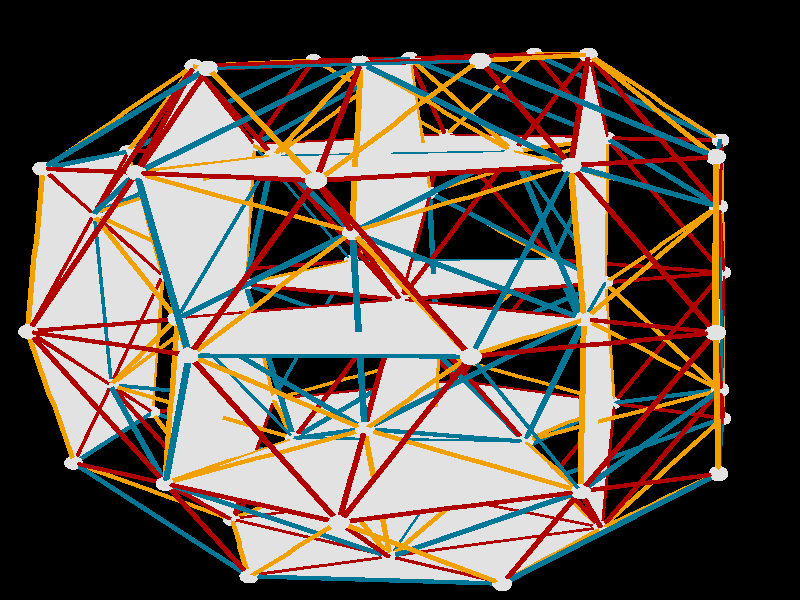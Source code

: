 #declare           look_dir = <-0.26466748,-0.93501238,-0.23601477>;#declare             up_dir = <-0.89250164,0.14480942,0.42716631>;#declare viewpoint_distance = 202.83832;#declare      look_at_point = <0,0,0>;#declare      field_of_view = 0.4426289;#declare       canvas_width = 600;#declare      canvas_height = 600;#declare      parallel_proj = 0;#declare anim = transform { rotate -58.283 * y rotate clock * 72 * x rotate 58.283 * y }#default { texture { pigment {color rgb <1,1,1>} finish {phong 0.1 ambient 0.7 diffuse .6} }}global_settings { assumed_gamma 2.2 }camera {	#if ( parallel_proj )		orthographic	#end    location look_at_point - viewpoint_distance * look_dir    sky up_dir    right ( canvas_width / canvas_height ) * -x    up y    angle ( field_of_view / pi ) * 180    look_at look_at_point}#declare tau = ( 1 + sqrt(5) ) / 2;#declare phi = ( 1 + sqrt(5) ) / 2;#declare light_distance = 90;light_source { -light_distance * <0.26260552,-0.75612122,-1.53600752> color rgb <0.9254902,0.9254902,0.9254902> }light_source { -light_distance * <0.36522862,-0.32370061,0.87282646> color rgb <0.9254902,0.9254902,0.9254902> }light_source { -light_distance * <-0.26466748,-0.9350124,-0.23601477> color rgb <0.41764706,0.41764706,0.41764706> }background { color rgb <0,0,0> }#declare org_vorthmann_zome_render_colors_background = color rgb <0,0,0>;#declare org_vorthmann_zome_render_colors_connector = color rgb <0.882,0.882,0.882>;#declare org_vorthmann_zome_render_colors_direction_background = color rgb <0,0,0>;#declare org_vorthmann_zome_render_colors_direction_black = color rgb <0.118,0.118,0.118>;#declare org_vorthmann_zome_render_colors_direction_blue = color rgb <0,0.463,0.584>;#declare org_vorthmann_zome_render_colors_direction_brown = color rgb <0.42,0.208,0.102>;#declare org_vorthmann_zome_render_colors_direction_green = color rgb <0,0.553,0.212>;#declare org_vorthmann_zome_render_colors_direction_highlight = color rgb <0.765,0.765,0.765>;#declare org_vorthmann_zome_render_colors_direction_highlight_mac = color rgb <0.6,1,0>;#declare org_vorthmann_zome_render_colors_direction_lavender = color rgb <0.686,0.529,1>;#declare org_vorthmann_zome_render_colors_direction_light_ambient = color rgb <0.176,0.176,0.176>;#declare org_vorthmann_zome_render_colors_direction_light_directional_1 = color rgb <0.925,0.925,0.925>;#declare org_vorthmann_zome_render_colors_direction_light_directional_2 = color rgb <0.925,0.925,0.925>;#declare org_vorthmann_zome_render_colors_direction_light_directional_3 = color rgb <0.118,0.118,0.118>;#declare org_vorthmann_zome_render_colors_direction_maroon = color rgb <0.459,0,0.196>;#declare org_vorthmann_zome_render_colors_direction_navy = color rgb <0,0,0.6>;#declare org_vorthmann_zome_render_colors_direction_olive = color rgb <0.392,0.443,0>;#declare org_vorthmann_zome_render_colors_direction_orange = color rgb <0.863,0.298,0>;#declare org_vorthmann_zome_render_colors_direction_panels = color rgb <0.882,0.882,0.882>;#declare org_vorthmann_zome_render_colors_direction_purple = color rgb <0.424,0,0.776>;#declare org_vorthmann_zome_render_colors_direction_red = color rgb <0.686,0,0>;#declare org_vorthmann_zome_render_colors_direction_rose = color rgb <1,0.2,0.561>;#declare org_vorthmann_zome_render_colors_direction_spring = color rgb <0.494,0.8,0>;#declare org_vorthmann_zome_render_colors_direction_tan = color rgb <0.702,0.533,0.341>;#declare org_vorthmann_zome_render_colors_direction_white = color rgb <0.882,0.882,0.882>;#declare org_vorthmann_zome_render_colors_direction_yellow = color rgb <0.941,0.627,0>;#declare org_vorthmann_zome_render_colors_highlight = color rgb <0.765,0.765,0.765>;#declare org_vorthmann_zome_render_colors_highlight_mac = color rgb <0.6,1,0>;#declare org_vorthmann_zome_render_colors_panel = color rgb <0.882,0.882,0.882>;#declare shape0 = union {polygon {4, (<(1*tau-2)/-2,-1,(1*tau-1)/2>)(<(1*tau-2)/-2,-1,(1*tau-1)/-2>)(<(1*tau-3)/-2,(1*tau)/-2,0>)(<(1*tau-2)/-2,-1,(1*tau-1)/2>)}polygon {6, (<(1*tau)/2,0,(1*tau-3)/2>)(<1*tau-1,(1*tau-1)/-2,(1*tau)/-2>)(<(1*tau-1)/2,(1*tau-2)/2,-1>)(<(1*tau-1)/2,(1*tau-2)/-2,-1>)(<1*tau-1,(1*tau-1)/2,(1*tau)/-2>)(<(1*tau)/2,0,(1*tau-3)/2>)}polygon {4, (<1,(1*tau-1)/2,(1*tau-2)/-2>)(<(1*tau)/2,0,(1*tau-3)/-2>)(<1,(1*tau-1)/-2,(1*tau-2)/-2>)(<1,(1*tau-1)/2,(1*tau-2)/-2>)}polygon {4, (<(1*tau)/-2,1*tau-1,(1*tau-1)/2>)(<(1*tau-1)/-1,(1*tau-1)/2,(1*tau)/2>)(<(1*tau-1)/-2,(1*tau)/2,1*tau-1>)(<(1*tau)/-2,1*tau-1,(1*tau-1)/2>)}polygon {5, (<(1*tau-2)/2,-1,(1*tau-1)/-2>)(<(1*tau-3)/2,(1*tau)/-2,0>)(<(1*tau)/-2,(1*tau-1)/-1,(1*tau-1)/-2>)(<(1*tau-1)/-2,(1*tau)/-2,(1*tau-1)/-1>)(<(1*tau-2)/2,-1,(1*tau-1)/-2>)}polygon {6, (<1,(1*tau-1)/2,(1*tau-2)/-2>)(<1,(1*tau-1)/2,(1*tau-2)/2>)(<(1*tau)/2,1*tau-1,(1*tau-1)/-2>)(<(1*tau-3)/-2,(1*tau)/2,0>)(<(1*tau)/2,1*tau-1,(1*tau-1)/2>)(<1,(1*tau-1)/2,(1*tau-2)/-2>)}polygon {6, (<(1*tau-1)/2,(1*tau-2)/-2,1>)(<(1*tau-1)/2,(1*tau-2)/2,1>)(<1*tau-1,(1*tau-1)/-2,(1*tau)/2>)(<(1*tau)/2,0,(1*tau-3)/-2>)(<1*tau-1,(1*tau-1)/2,(1*tau)/2>)(<(1*tau-1)/2,(1*tau-2)/-2,1>)}polygon {5, (<(1*tau-1)/2,(1*tau-2)/2,-1>)(<(1*tau-1)/-2,(1*tau-2)/2,-1>)(<(1*tau-1)/-2,(1*tau-2)/-2,-1>)(<(1*tau-1)/2,(1*tau-2)/-2,-1>)(<(1*tau-1)/2,(1*tau-2)/2,-1>)}polygon {5, (<(1*tau-2)/2,1,(1*tau-1)/2>)(<(1*tau-3)/2,(1*tau)/2,0>)(<(1*tau)/-2,1*tau-1,(1*tau-1)/2>)(<(1*tau-1)/-2,(1*tau)/2,1*tau-1>)(<(1*tau-2)/2,1,(1*tau-1)/2>)}polygon {5, (<1,(1*tau-1)/2,(1*tau-2)/-2>)(<(1*tau)/2,1*tau-1,(1*tau-1)/2>)(<1*tau-1,(1*tau-1)/2,(1*tau)/2>)(<(1*tau)/2,0,(1*tau-3)/-2>)(<1,(1*tau-1)/2,(1*tau-2)/-2>)}polygon {5, (<(1*tau-2)/-2,-1,(1*tau-1)/2>)(<(1*tau-3)/-2,(1*tau)/-2,0>)(<(1*tau)/2,(1*tau-1)/-1,(1*tau-1)/2>)(<(1*tau-1)/2,(1*tau)/-2,1*tau-1>)(<(1*tau-2)/-2,-1,(1*tau-1)/2>)}polygon {5, (<0,(1*tau-3)/-2,(1*tau)/-2>)(<(1*tau-1)/-2,(1*tau-2)/-2,-1>)(<(1*tau-1)/-1,(1*tau-1)/2,(1*tau)/-2>)(<(1*tau-1)/-2,(1*tau)/2,(1*tau-1)/-1>)(<0,(1*tau-3)/-2,(1*tau)/-2>)}polygon {4, (<(1*tau-1)/2,(1*tau)/-2,1*tau-1>)(<(1*tau)/2,(1*tau-1)/-1,(1*tau-1)/2>)(<1*tau-1,(1*tau-1)/-2,(1*tau)/2>)(<(1*tau-1)/2,(1*tau)/-2,1*tau-1>)}polygon {4, (<(1*tau)/-2,(1*tau-1)/-1,(1*tau-1)/-2>)(<(1*tau-1)/-1,(1*tau-1)/-2,(1*tau)/-2>)(<(1*tau-1)/-2,(1*tau)/-2,(1*tau-1)/-1>)(<(1*tau)/-2,(1*tau-1)/-1,(1*tau-1)/-2>)}polygon {4, (<(1*tau-2)/2,-1,(1*tau-1)/2>)(<(1*tau-3)/2,(1*tau)/-2,0>)(<(1*tau-2)/2,-1,(1*tau-1)/-2>)(<(1*tau-2)/2,-1,(1*tau-1)/2>)}polygon {5, (<(1*tau)/-2,1*tau-1,(1*tau-1)/-2>)(<(1*tau-1)/-1,(1*tau-1)/2,(1*tau)/-2>)(<(1*tau)/-2,0,(1*tau-3)/2>)(<-1,(1*tau-1)/2,(1*tau-2)/2>)(<(1*tau)/-2,1*tau-1,(1*tau-1)/-2>)}polygon {5, (<(1*tau-1)/-2,(1*tau)/-2,1*tau-1>)(<(1*tau)/-2,(1*tau-1)/-1,(1*tau-1)/2>)(<(1*tau-3)/2,(1*tau)/-2,0>)(<(1*tau-2)/2,-1,(1*tau-1)/2>)(<(1*tau-1)/-2,(1*tau)/-2,1*tau-1>)}polygon {5, (<(1*tau-1)/2,(1*tau-2)/-2,1>)(<1*tau-1,(1*tau-1)/2,(1*tau)/2>)(<(1*tau-1)/2,(1*tau)/2,1*tau-1>)(<0,(1*tau-3)/-2,(1*tau)/2>)(<(1*tau-1)/2,(1*tau-2)/-2,1>)}polygon {5, (<(1*tau-1)/-2,(1*tau-2)/-2,1>)(<0,(1*tau-3)/-2,(1*tau)/2>)(<(1*tau-1)/-2,(1*tau)/2,1*tau-1>)(<(1*tau-1)/-1,(1*tau-1)/2,(1*tau)/2>)(<(1*tau-1)/-2,(1*tau-2)/-2,1>)}polygon {5, (<(1*tau-2)/2,1,(1*tau-1)/-2>)(<(1*tau-1)/-2,(1*tau)/2,(1*tau-1)/-1>)(<(1*tau)/-2,1*tau-1,(1*tau-1)/-2>)(<(1*tau-3)/2,(1*tau)/2,0>)(<(1*tau-2)/2,1,(1*tau-1)/-2>)}polygon {6, (<(1*tau-1)/-2,(1*tau-2)/2,-1>)(<(1*tau-1)/-1,(1*tau-1)/-2,(1*tau)/-2>)(<(1*tau)/-2,0,(1*tau-3)/2>)(<(1*tau-1)/-1,(1*tau-1)/2,(1*tau)/-2>)(<(1*tau-1)/-2,(1*tau-2)/-2,-1>)(<(1*tau-1)/-2,(1*tau-2)/2,-1>)}polygon {4, (<(1*tau-2)/-2,1,(1*tau-1)/2>)(<(1*tau-3)/-2,(1*tau)/2,0>)(<(1*tau-2)/-2,1,(1*tau-1)/-2>)(<(1*tau-2)/-2,1,(1*tau-1)/2>)}polygon {6, (<(1*tau-3)/2,(1*tau)/2,0>)(<(1*tau)/-2,1*tau-1,(1*tau-1)/-2>)(<-1,(1*tau-1)/2,(1*tau-2)/2>)(<-1,(1*tau-1)/2,(1*tau-2)/-2>)(<(1*tau)/-2,1*tau-1,(1*tau-1)/2>)(<(1*tau-3)/2,(1*tau)/2,0>)}polygon {4, (<(1*tau-1)/-2,(1*tau-2)/2,1>)(<0,(1*tau-3)/2,(1*tau)/2>)(<(1*tau-1)/2,(1*tau-2)/2,1>)(<(1*tau-1)/-2,(1*tau-2)/2,1>)}polygon {4, (<1*tau-1,(1*tau-1)/2,(1*tau)/-2>)(<(1*tau-1)/2,(1*tau)/2,(1*tau-1)/-1>)(<(1*tau)/2,1*tau-1,(1*tau-1)/-2>)(<1*tau-1,(1*tau-1)/2,(1*tau)/-2>)}polygon {5, (<-1,(1*tau-1)/2,(1*tau-2)/2>)(<-1,(1*tau-1)/-2,(1*tau-2)/2>)(<-1,(1*tau-1)/-2,(1*tau-2)/-2>)(<-1,(1*tau-1)/2,(1*tau-2)/-2>)(<-1,(1*tau-1)/2,(1*tau-2)/2>)}polygon {5, (<(1*tau-2)/2,-1,(1*tau-1)/2>)(<(1*tau-2)/2,-1,(1*tau-1)/-2>)(<(1*tau-2)/-2,-1,(1*tau-1)/-2>)(<(1*tau-2)/-2,-1,(1*tau-1)/2>)(<(1*tau-2)/2,-1,(1*tau-1)/2>)}polygon {4, (<-1,(1*tau-1)/2,(1*tau-2)/-2>)(<-1,(1*tau-1)/-2,(1*tau-2)/-2>)(<(1*tau)/-2,0,(1*tau-3)/-2>)(<-1,(1*tau-1)/2,(1*tau-2)/-2>)}polygon {5, (<-1,(1*tau-1)/2,(1*tau-2)/-2>)(<(1*tau)/-2,0,(1*tau-3)/-2>)(<(1*tau-1)/-1,(1*tau-1)/2,(1*tau)/2>)(<(1*tau)/-2,1*tau-1,(1*tau-1)/2>)(<-1,(1*tau-1)/2,(1*tau-2)/-2>)}polygon {6, (<(1*tau-3)/2,(1*tau)/-2,0>)(<(1*tau)/-2,(1*tau-1)/-1,(1*tau-1)/2>)(<-1,(1*tau-1)/-2,(1*tau-2)/-2>)(<-1,(1*tau-1)/-2,(1*tau-2)/2>)(<(1*tau)/-2,(1*tau-1)/-1,(1*tau-1)/-2>)(<(1*tau-3)/2,(1*tau)/-2,0>)}polygon {5, (<-1,(1*tau-1)/-2,(1*tau-2)/2>)(<(1*tau)/-2,0,(1*tau-3)/2>)(<(1*tau-1)/-1,(1*tau-1)/-2,(1*tau)/-2>)(<(1*tau)/-2,(1*tau-1)/-1,(1*tau-1)/-2>)(<-1,(1*tau-1)/-2,(1*tau-2)/2>)}polygon {4, (<(1*tau-1)/2,(1*tau-2)/-2,1>)(<0,(1*tau-3)/-2,(1*tau)/2>)(<(1*tau-1)/-2,(1*tau-2)/-2,1>)(<(1*tau-1)/2,(1*tau-2)/-2,1>)}polygon {4, (<1*tau-1,(1*tau-1)/-2,(1*tau)/-2>)(<(1*tau)/2,(1*tau-1)/-1,(1*tau-1)/-2>)(<(1*tau-1)/2,(1*tau)/-2,(1*tau-1)/-1>)(<1*tau-1,(1*tau-1)/-2,(1*tau)/-2>)}polygon {4, (<-1,(1*tau-1)/2,(1*tau-2)/2>)(<(1*tau)/-2,0,(1*tau-3)/2>)(<-1,(1*tau-1)/-2,(1*tau-2)/2>)(<-1,(1*tau-1)/2,(1*tau-2)/2>)}polygon {6, (<0,(1*tau-3)/2,(1*tau)/2>)(<(1*tau-1)/-2,(1*tau)/-2,1*tau-1>)(<(1*tau-2)/2,-1,(1*tau-1)/2>)(<(1*tau-2)/-2,-1,(1*tau-1)/2>)(<(1*tau-1)/2,(1*tau)/-2,1*tau-1>)(<0,(1*tau-3)/2,(1*tau)/2>)}polygon {4, (<(1*tau)/-2,1*tau-1,(1*tau-1)/-2>)(<(1*tau-1)/-2,(1*tau)/2,(1*tau-1)/-1>)(<(1*tau-1)/-1,(1*tau-1)/2,(1*tau)/-2>)(<(1*tau)/-2,1*tau-1,(1*tau-1)/-2>)}polygon {6, (<(1*tau-2)/-2,-1,(1*tau-1)/-2>)(<(1*tau-2)/2,-1,(1*tau-1)/-2>)(<(1*tau-1)/-2,(1*tau)/-2,(1*tau-1)/-1>)(<0,(1*tau-3)/2,(1*tau)/-2>)(<(1*tau-1)/2,(1*tau)/-2,(1*tau-1)/-1>)(<(1*tau-2)/-2,-1,(1*tau-1)/-2>)}polygon {5, (<(1*tau-1)/-2,(1*tau-2)/2,1>)(<(1*tau-1)/-1,(1*tau-1)/-2,(1*tau)/2>)(<(1*tau-1)/-2,(1*tau)/-2,1*tau-1>)(<0,(1*tau-3)/2,(1*tau)/2>)(<(1*tau-1)/-2,(1*tau-2)/2,1>)}polygon {5, (<(1*tau-2)/-2,1,(1*tau-1)/-2>)(<(1*tau-3)/-2,(1*tau)/2,0>)(<(1*tau)/2,1*tau-1,(1*tau-1)/-2>)(<(1*tau-1)/2,(1*tau)/2,(1*tau-1)/-1>)(<(1*tau-2)/-2,1,(1*tau-1)/-2>)}polygon {5, (<(1*tau-1)/2,(1*tau-2)/2,1>)(<0,(1*tau-3)/2,(1*tau)/2>)(<(1*tau-1)/2,(1*tau)/-2,1*tau-1>)(<1*tau-1,(1*tau-1)/-2,(1*tau)/2>)(<(1*tau-1)/2,(1*tau-2)/2,1>)}polygon {5, (<(1*tau-1)/2,(1*tau-2)/-2,-1>)(<0,(1*tau-3)/-2,(1*tau)/-2>)(<(1*tau-1)/2,(1*tau)/2,(1*tau-1)/-1>)(<1*tau-1,(1*tau-1)/2,(1*tau)/-2>)(<(1*tau-1)/2,(1*tau-2)/-2,-1>)}polygon {5, (<1,(1*tau-1)/-2,(1*tau-2)/2>)(<(1*tau)/2,(1*tau-1)/-1,(1*tau-1)/-2>)(<1*tau-1,(1*tau-1)/-2,(1*tau)/-2>)(<(1*tau)/2,0,(1*tau-3)/2>)(<1,(1*tau-1)/-2,(1*tau-2)/2>)}polygon {4, (<(1*tau-1)/-2,(1*tau)/-2,1*tau-1>)(<(1*tau-1)/-1,(1*tau-1)/-2,(1*tau)/2>)(<(1*tau)/-2,(1*tau-1)/-1,(1*tau-1)/2>)(<(1*tau-1)/-2,(1*tau)/-2,1*tau-1>)}polygon {4, (<1,(1*tau-1)/-2,(1*tau-2)/2>)(<(1*tau)/2,0,(1*tau-3)/2>)(<1,(1*tau-1)/2,(1*tau-2)/2>)(<1,(1*tau-1)/-2,(1*tau-2)/2>)}polygon {5, (<1,(1*tau-1)/2,(1*tau-2)/-2>)(<1,(1*tau-1)/-2,(1*tau-2)/-2>)(<1,(1*tau-1)/-2,(1*tau-2)/2>)(<1,(1*tau-1)/2,(1*tau-2)/2>)(<1,(1*tau-1)/2,(1*tau-2)/-2>)}polygon {4, (<(1*tau-1)/2,(1*tau-2)/2,-1>)(<0,(1*tau-3)/2,(1*tau)/-2>)(<(1*tau-1)/-2,(1*tau-2)/2,-1>)(<(1*tau-1)/2,(1*tau-2)/2,-1>)}polygon {5, (<(1*tau-3)/-2,(1*tau)/-2,0>)(<(1*tau-2)/-2,-1,(1*tau-1)/-2>)(<(1*tau-1)/2,(1*tau)/-2,(1*tau-1)/-1>)(<(1*tau)/2,(1*tau-1)/-1,(1*tau-1)/-2>)(<(1*tau-3)/-2,(1*tau)/-2,0>)}polygon {5, (<(1*tau-1)/2,(1*tau-2)/-2,1>)(<(1*tau-1)/-2,(1*tau-2)/-2,1>)(<(1*tau-1)/-2,(1*tau-2)/2,1>)(<(1*tau-1)/2,(1*tau-2)/2,1>)(<(1*tau-1)/2,(1*tau-2)/-2,1>)}polygon {5, (<(1*tau-2)/-2,1,(1*tau-1)/2>)(<(1*tau-2)/-2,1,(1*tau-1)/-2>)(<(1*tau-2)/2,1,(1*tau-1)/-2>)(<(1*tau-2)/2,1,(1*tau-1)/2>)(<(1*tau-2)/-2,1,(1*tau-1)/2>)}polygon {5, (<1,(1*tau-1)/2,(1*tau-2)/2>)(<(1*tau)/2,0,(1*tau-3)/2>)(<1*tau-1,(1*tau-1)/2,(1*tau)/-2>)(<(1*tau)/2,1*tau-1,(1*tau-1)/-2>)(<1,(1*tau-1)/2,(1*tau-2)/2>)}polygon {4, (<(1*tau-2)/2,1,(1*tau-1)/-2>)(<(1*tau-3)/2,(1*tau)/2,0>)(<(1*tau-2)/2,1,(1*tau-1)/2>)(<(1*tau-2)/2,1,(1*tau-1)/-2>)}polygon {5, (<1,(1*tau-1)/-2,(1*tau-2)/-2>)(<(1*tau)/2,0,(1*tau-3)/-2>)(<1*tau-1,(1*tau-1)/-2,(1*tau)/2>)(<(1*tau)/2,(1*tau-1)/-1,(1*tau-1)/2>)(<1,(1*tau-1)/-2,(1*tau-2)/-2>)}polygon {6, (<1,(1*tau-1)/-2,(1*tau-2)/-2>)(<(1*tau)/2,(1*tau-1)/-1,(1*tau-1)/2>)(<(1*tau-3)/-2,(1*tau)/-2,0>)(<(1*tau)/2,(1*tau-1)/-1,(1*tau-1)/-2>)(<1,(1*tau-1)/-2,(1*tau-2)/2>)(<1,(1*tau-1)/-2,(1*tau-2)/-2>)}polygon {6, (<(1*tau-2)/-2,1,(1*tau-1)/-2>)(<(1*tau-1)/2,(1*tau)/2,(1*tau-1)/-1>)(<0,(1*tau-3)/-2,(1*tau)/-2>)(<(1*tau-1)/-2,(1*tau)/2,(1*tau-1)/-1>)(<(1*tau-2)/2,1,(1*tau-1)/-2>)(<(1*tau-2)/-2,1,(1*tau-1)/-2>)}polygon {5, (<(1*tau-1)/-2,(1*tau-2)/2,-1>)(<0,(1*tau-3)/2,(1*tau)/-2>)(<(1*tau-1)/-2,(1*tau)/-2,(1*tau-1)/-1>)(<(1*tau-1)/-1,(1*tau-1)/-2,(1*tau)/-2>)(<(1*tau-1)/-2,(1*tau-2)/2,-1>)}polygon {4, (<(1*tau-1)/2,(1*tau)/2,1*tau-1>)(<1*tau-1,(1*tau-1)/2,(1*tau)/2>)(<(1*tau)/2,1*tau-1,(1*tau-1)/2>)(<(1*tau-1)/2,(1*tau)/2,1*tau-1>)}polygon {5, (<1*tau-1,(1*tau-1)/-2,(1*tau)/-2>)(<(1*tau-1)/2,(1*tau)/-2,(1*tau-1)/-1>)(<0,(1*tau-3)/2,(1*tau)/-2>)(<(1*tau-1)/2,(1*tau-2)/2,-1>)(<1*tau-1,(1*tau-1)/-2,(1*tau)/-2>)}polygon {6, (<(1*tau-2)/-2,1,(1*tau-1)/2>)(<(1*tau-2)/2,1,(1*tau-1)/2>)(<(1*tau-1)/-2,(1*tau)/2,1*tau-1>)(<0,(1*tau-3)/-2,(1*tau)/2>)(<(1*tau-1)/2,(1*tau)/2,1*tau-1>)(<(1*tau-2)/-2,1,(1*tau-1)/2>)}polygon {5, (<(1*tau-2)/-2,1,(1*tau-1)/2>)(<(1*tau-1)/2,(1*tau)/2,1*tau-1>)(<(1*tau)/2,1*tau-1,(1*tau-1)/2>)(<(1*tau-3)/-2,(1*tau)/2,0>)(<(1*tau-2)/-2,1,(1*tau-1)/2>)}polygon {4, (<(1*tau-1)/2,(1*tau-2)/-2,-1>)(<(1*tau-1)/-2,(1*tau-2)/-2,-1>)(<0,(1*tau-3)/-2,(1*tau)/-2>)(<(1*tau-1)/2,(1*tau-2)/-2,-1>)}polygon {5, (<(1*tau)/-2,0,(1*tau-3)/-2>)(<-1,(1*tau-1)/-2,(1*tau-2)/-2>)(<(1*tau)/-2,(1*tau-1)/-1,(1*tau-1)/2>)(<(1*tau-1)/-1,(1*tau-1)/-2,(1*tau)/2>)(<(1*tau)/-2,0,(1*tau-3)/-2>)}polygon {6, (<(1*tau-1)/-2,(1*tau-2)/-2,1>)(<(1*tau-1)/-1,(1*tau-1)/2,(1*tau)/2>)(<(1*tau)/-2,0,(1*tau-3)/-2>)(<(1*tau-1)/-1,(1*tau-1)/-2,(1*tau)/2>)(<(1*tau-1)/-2,(1*tau-2)/2,1>)(<(1*tau-1)/-2,(1*tau-2)/-2,1>)}}#declare trans0 = transform { matrix < 1,0,0,0,1,0,0,0,1, 0, 0, 0 > }#declare shape1 = union {polygon {5, (<6*tau+4,(1*tau-1)/2,(1*tau-2)/-2>)(<12*tau+7,(1*tau-1)/2,(1*tau-2)/-2>)(<12*tau+7,(1*tau-1)/2,(1*tau-2)/2>)(<6*tau+4,(1*tau-1)/2,(1*tau-2)/2>)(<6*tau+4,(1*tau-1)/2,(1*tau-2)/-2>)}polygon {5, (<1,(1*tau-1)/2,(1*tau-2)/-2>)(<6*tau+4,(1*tau-1)/2,(1*tau-2)/-2>)(<6*tau+4,(1*tau-1)/2,(1*tau-2)/2>)(<1,(1*tau-1)/2,(1*tau-2)/2>)(<1,(1*tau-1)/2,(1*tau-2)/-2>)}polygon {5, (<6*tau+4,(1*tau-1)/-2,(1*tau-2)/-2>)(<6*tau+4,(1*tau-1)/-2,(1*tau-2)/2>)(<12*tau+7,(1*tau-1)/-2,(1*tau-2)/2>)(<12*tau+7,(1*tau-1)/-2,(1*tau-2)/-2>)(<6*tau+4,(1*tau-1)/-2,(1*tau-2)/-2>)}polygon {5, (<6*tau+4,(1*tau-1)/2,(1*tau-2)/-2>)(<6*tau+4,(1*tau-1)/-2,(1*tau-2)/-2>)(<12*tau+7,(1*tau-1)/-2,(1*tau-2)/-2>)(<12*tau+7,(1*tau-1)/2,(1*tau-2)/-2>)(<6*tau+4,(1*tau-1)/2,(1*tau-2)/-2>)}polygon {5, (<1,(1*tau-1)/-2,(1*tau-2)/-2>)(<1,(1*tau-1)/-2,(1*tau-2)/2>)(<6*tau+4,(1*tau-1)/-2,(1*tau-2)/2>)(<6*tau+4,(1*tau-1)/-2,(1*tau-2)/-2>)(<1,(1*tau-1)/-2,(1*tau-2)/-2>)}polygon {5, (<6*tau+4,(1*tau-1)/2,(1*tau-2)/2>)(<12*tau+7,(1*tau-1)/2,(1*tau-2)/2>)(<12*tau+7,(1*tau-1)/-2,(1*tau-2)/2>)(<6*tau+4,(1*tau-1)/-2,(1*tau-2)/2>)(<6*tau+4,(1*tau-1)/2,(1*tau-2)/2>)}polygon {5, (<1,(1*tau-1)/2,(1*tau-2)/2>)(<6*tau+4,(1*tau-1)/2,(1*tau-2)/2>)(<6*tau+4,(1*tau-1)/-2,(1*tau-2)/2>)(<1,(1*tau-1)/-2,(1*tau-2)/2>)(<1,(1*tau-1)/2,(1*tau-2)/2>)}polygon {5, (<1,(1*tau-1)/2,(1*tau-2)/-2>)(<1,(1*tau-1)/-2,(1*tau-2)/-2>)(<6*tau+4,(1*tau-1)/-2,(1*tau-2)/-2>)(<6*tau+4,(1*tau-1)/2,(1*tau-2)/-2>)(<1,(1*tau-1)/2,(1*tau-2)/-2>)}}#declare trans1 = transform { matrix < (1*tau)/-2,(1*tau-1)/-2,(1)/2,(1*tau-1)/2,(1)/2,(1*tau)/2,(1)/-2,(1*tau)/2,(1*tau-1)/-2, 0, 0, 0 > }#declare shape2 = union {polygon {4, (<(7*tau+9)/2,(7*tau+2)/2,0>)(<(9*tau+6)/2,4*tau,(1*tau-1)/2>)(<6*tau+2,(5*tau+7)/2,(1*tau-2)/-2>)(<(7*tau+9)/2,(7*tau+2)/2,0>)}polygon {4, (<(9*tau+6)/2,4*tau,(1*tau-1)/2>)(<4*tau+4,(7*tau+1)/2,(1*tau-2)/-2>)(<(11*tau+6)/2,2*tau+4,(1*tau-1)/2>)(<(9*tau+6)/2,4*tau,(1*tau-1)/2>)}polygon {5, (<(11*tau+6)/2,2*tau+4,(1*tau-1)/-2>)(<6*tau+2,(5*tau+7)/2,(1*tau-2)/2>)(<10*tau+5,(11*tau+9)/2,(1*tau-2)/2>)(<(19*tau+12)/2,5*tau+5,(1*tau-1)/-2>)(<(11*tau+6)/2,2*tau+4,(1*tau-1)/-2>)}polygon {5, (<1,(1*tau-1)/2,(1*tau-2)/2>)(<(1*tau)/2,1*tau-1,(1*tau-1)/-2>)(<(9*tau+6)/2,4*tau,(1*tau-1)/-2>)(<4*tau+4,(7*tau+1)/2,(1*tau-2)/2>)(<1,(1*tau-1)/2,(1*tau-2)/2>)}polygon {4, (<(9*tau+6)/2,4*tau,(1*tau-1)/2>)(<(11*tau+6)/2,2*tau+4,(1*tau-1)/2>)(<6*tau+2,(5*tau+7)/2,(1*tau-2)/-2>)(<(9*tau+6)/2,4*tau,(1*tau-1)/2>)}polygon {5, (<(11*tau+6)/2,2*tau+4,(1*tau-1)/-2>)(<(19*tau+12)/2,5*tau+5,(1*tau-1)/-2>)(<(21*tau+9)/2,(11*tau+8)/2,0>)(<(13*tau+3)/2,(5*tau+6)/2,0>)(<(11*tau+6)/2,2*tau+4,(1*tau-1)/-2>)}polygon {4, (<(7*tau+9)/2,(7*tau+2)/2,0>)(<6*tau+2,(5*tau+7)/2,(1*tau-2)/-2>)(<6*tau+2,(5*tau+7)/2,(1*tau-2)/2>)(<(7*tau+9)/2,(7*tau+2)/2,0>)}polygon {5, (<1,(1*tau-1)/2,(1*tau-2)/2>)(<4*tau+4,(7*tau+1)/2,(1*tau-2)/2>)(<4*tau+4,(7*tau+1)/2,(1*tau-2)/-2>)(<1,(1*tau-1)/2,(1*tau-2)/-2>)(<1,(1*tau-1)/2,(1*tau-2)/2>)}polygon {5, (<(11*tau+6)/2,2*tau+4,(1*tau-1)/2>)(<(13*tau+3)/2,(5*tau+6)/2,0>)(<(21*tau+9)/2,(11*tau+8)/2,0>)(<(19*tau+12)/2,5*tau+5,(1*tau-1)/2>)(<(11*tau+6)/2,2*tau+4,(1*tau-1)/2>)}polygon {5, (<(1*tau-3)/-2,(1*tau)/2,0>)(<(1*tau)/2,1*tau-1,(1*tau-1)/2>)(<(9*tau+6)/2,4*tau,(1*tau-1)/2>)(<(7*tau+9)/2,(7*tau+2)/2,0>)(<(1*tau-3)/-2,(1*tau)/2,0>)}polygon {4, (<(9*tau+6)/2,4*tau,(1*tau-1)/-2>)(<(7*tau+9)/2,(7*tau+2)/2,0>)(<6*tau+2,(5*tau+7)/2,(1*tau-2)/2>)(<(9*tau+6)/2,4*tau,(1*tau-1)/-2>)}polygon {5, (<6*tau+2,(5*tau+7)/2,(1*tau-2)/2>)(<6*tau+2,(5*tau+7)/2,(1*tau-2)/-2>)(<10*tau+5,(11*tau+9)/2,(1*tau-2)/-2>)(<10*tau+5,(11*tau+9)/2,(1*tau-2)/2>)(<6*tau+2,(5*tau+7)/2,(1*tau-2)/2>)}polygon {5, (<6*tau+2,(5*tau+7)/2,(1*tau-2)/-2>)(<(11*tau+6)/2,2*tau+4,(1*tau-1)/2>)(<(19*tau+12)/2,5*tau+5,(1*tau-1)/2>)(<10*tau+5,(11*tau+9)/2,(1*tau-2)/-2>)(<6*tau+2,(5*tau+7)/2,(1*tau-2)/-2>)}polygon {4, (<(9*tau+6)/2,4*tau,(1*tau-1)/-2>)(<6*tau+2,(5*tau+7)/2,(1*tau-2)/2>)(<(11*tau+6)/2,2*tau+4,(1*tau-1)/-2>)(<(9*tau+6)/2,4*tau,(1*tau-1)/-2>)}polygon {4, (<4*tau+4,(7*tau+1)/2,(1*tau-2)/2>)(<(11*tau+6)/2,2*tau+4,(1*tau-1)/-2>)(<(13*tau+3)/2,(5*tau+6)/2,0>)(<4*tau+4,(7*tau+1)/2,(1*tau-2)/2>)}polygon {4, (<4*tau+4,(7*tau+1)/2,(1*tau-2)/2>)(<(9*tau+6)/2,4*tau,(1*tau-1)/-2>)(<(11*tau+6)/2,2*tau+4,(1*tau-1)/-2>)(<4*tau+4,(7*tau+1)/2,(1*tau-2)/2>)}polygon {5, (<(1*tau)/2,1*tau-1,(1*tau-1)/-2>)(<(1*tau-3)/-2,(1*tau)/2,0>)(<(7*tau+9)/2,(7*tau+2)/2,0>)(<(9*tau+6)/2,4*tau,(1*tau-1)/-2>)(<(1*tau)/2,1*tau-1,(1*tau-1)/-2>)}polygon {5, (<(1*tau)/2,1*tau-1,(1*tau-1)/2>)(<1,(1*tau-1)/2,(1*tau-2)/-2>)(<4*tau+4,(7*tau+1)/2,(1*tau-2)/-2>)(<(9*tau+6)/2,4*tau,(1*tau-1)/2>)(<(1*tau)/2,1*tau-1,(1*tau-1)/2>)}polygon {4, (<4*tau+4,(7*tau+1)/2,(1*tau-2)/2>)(<(13*tau+3)/2,(5*tau+6)/2,0>)(<4*tau+4,(7*tau+1)/2,(1*tau-2)/-2>)(<4*tau+4,(7*tau+1)/2,(1*tau-2)/2>)}polygon {4, (<4*tau+4,(7*tau+1)/2,(1*tau-2)/-2>)(<(13*tau+3)/2,(5*tau+6)/2,0>)(<(11*tau+6)/2,2*tau+4,(1*tau-1)/2>)(<4*tau+4,(7*tau+1)/2,(1*tau-2)/-2>)}}#declare trans2 = transform { matrix < 0,0,1,1,0,0,0,1,0, 0, 0, 0 > }#declare shape3 = union {polygon {4, (<(9*tau+6)/2,(1*tau-1)/-2,(4*tau+1)/-2>)(<(11*tau+6)/2,(1*tau-1)/-2,(4*tau+3)/-2>)(<5*tau+4,0,-2*tau-1>)(<(9*tau+6)/2,(1*tau-1)/-2,(4*tau+1)/-2>)}polygon {5, (<(9*tau+6)/2,(1*tau-1)/2,(4*tau+1)/-2>)(<1,(1*tau-1)/2,(1*tau-2)/2>)(<1,(1*tau-1)/-2,(1*tau-2)/2>)(<(9*tau+6)/2,(1*tau-1)/-2,(4*tau+1)/-2>)(<(9*tau+6)/2,(1*tau-1)/2,(4*tau+1)/-2>)}polygon {5, (<(9*tau+6)/2,(1*tau-1)/2,(4*tau+1)/-2>)(<5*tau+2,0,-2*tau-1>)(<(1*tau)/2,0,(1*tau-3)/2>)(<1,(1*tau-1)/2,(1*tau-2)/2>)(<(9*tau+6)/2,(1*tau-1)/2,(4*tau+1)/-2>)}polygon {4, (<(9*tau+6)/2,(1*tau-1)/2,(4*tau+1)/-2>)(<(11*tau+6)/2,(1*tau-1)/2,(4*tau+3)/-2>)(<5*tau+2,0,-2*tau-1>)(<(9*tau+6)/2,(1*tau-1)/2,(4*tau+1)/-2>)}polygon {5, (<(9*tau+6)/2,(1*tau-1)/-2,(4*tau+1)/-2>)(<1,(1*tau-1)/-2,(1*tau-2)/2>)(<(1*tau)/2,0,(1*tau-3)/2>)(<5*tau+2,0,-2*tau-1>)(<(9*tau+6)/2,(1*tau-1)/-2,(4*tau+1)/-2>)}polygon {4, (<5*tau+2,0,-2*tau-1>)(<(11*tau+6)/2,(1*tau-1)/2,(4*tau+3)/-2>)(<(11*tau+6)/2,(1*tau-1)/-2,(4*tau+3)/-2>)(<5*tau+2,0,-2*tau-1>)}polygon {4, (<(9*tau+6)/2,(1*tau-1)/2,(4*tau+1)/-2>)(<5*tau+4,0,-2*tau-1>)(<(11*tau+6)/2,(1*tau-1)/2,(4*tau+3)/-2>)(<(9*tau+6)/2,(1*tau-1)/2,(4*tau+1)/-2>)}polygon {5, (<5*tau+4,0,-2*tau-1>)(<(11*tau+6)/2,(1*tau-1)/-2,(4*tau+3)/-2>)(<10*tau+5,(1*tau-1)/-2,(9*tau+2)/-2>)(<(19*tau+12)/2,0,(9*tau+1)/-2>)(<5*tau+4,0,-2*tau-1>)}polygon {4, (<(9*tau+6)/2,(1*tau-1)/-2,(4*tau+1)/-2>)(<5*tau+2,0,-2*tau-1>)(<(11*tau+6)/2,(1*tau-1)/-2,(4*tau+3)/-2>)(<(9*tau+6)/2,(1*tau-1)/-2,(4*tau+1)/-2>)}polygon {4, (<(9*tau+6)/2,(1*tau-1)/2,(4*tau+1)/-2>)(<(9*tau+6)/2,(1*tau-1)/-2,(4*tau+1)/-2>)(<5*tau+4,0,-2*tau-1>)(<(9*tau+6)/2,(1*tau-1)/2,(4*tau+1)/-2>)}polygon {5, (<(11*tau+6)/2,(1*tau-1)/-2,(4*tau+3)/-2>)(<(11*tau+6)/2,(1*tau-1)/2,(4*tau+3)/-2>)(<10*tau+5,(1*tau-1)/2,(9*tau+2)/-2>)(<10*tau+5,(1*tau-1)/-2,(9*tau+2)/-2>)(<(11*tau+6)/2,(1*tau-1)/-2,(4*tau+3)/-2>)}polygon {5, (<5*tau+4,0,-2*tau-1>)(<(19*tau+12)/2,0,(9*tau+1)/-2>)(<10*tau+5,(1*tau-1)/2,(9*tau+2)/-2>)(<(11*tau+6)/2,(1*tau-1)/2,(4*tau+3)/-2>)(<5*tau+4,0,-2*tau-1>)}}#declare trans3 = transform { matrix < 0,-1,0,0,0,-1,1,0,0, 0, 0, 0 > }#declare trans4 = transform { matrix < (1)/-2,(1*tau)/2,(1*tau-1)/2,(1*tau)/2,(1*tau-1)/2,(1)/2,(1*tau-1)/2,(1)/2,(1*tau)/-2, 0, 0, 0 > }#declare trans5 = transform { matrix < (1)/2,(1*tau)/-2,(1*tau-1)/-2,(1*tau)/2,(1*tau-1)/2,(1)/2,(1*tau-1)/-2,(1)/-2,(1*tau)/2, 0, 0, 0 > }#declare trans6 = transform { matrix < (1)/2,(1*tau)/2,(1*tau-1)/-2,(1*tau)/2,(1*tau-1)/-2,(1)/2,(1*tau-1)/2,(1)/-2,(1*tau)/-2, 0, 0, 0 > }#declare trans7 = transform { matrix < (1*tau-1)/2,(1)/-2,(1*tau)/2,(1)/-2,(1*tau)/-2,(1*tau-1)/-2,(1*tau)/2,(1*tau-1)/-2,(1)/-2, 0, 0, 0 > }#declare trans8 = transform { matrix < (1)/-2,(1*tau)/-2,(1*tau-1)/-2,(1*tau)/2,(1*tau-1)/-2,(1)/-2,(1*tau-1)/2,(1)/-2,(1*tau)/2, 0, 0, 0 > }#declare trans9 = transform { matrix < (1*tau-1)/-2,(1)/2,(1*tau)/2,(1)/2,(1*tau)/2,(1*tau-1)/-2,(1*tau)/-2,(1*tau-1)/2,(1)/-2, 0, 0, 0 > }#declare trans10 = transform { matrix < (1*tau-1)/-2,(1)/-2,(1*tau)/-2,(1)/2,(1*tau)/-2,(1*tau-1)/2,(1*tau)/-2,(1*tau-1)/-2,(1)/2, 0, 0, 0 > }#declare trans11 = transform { matrix < (1)/2,(1*tau)/2,(1*tau-1)/2,(1*tau)/2,(1*tau-1)/-2,(1)/-2,(1*tau-1)/-2,(1)/2,(1*tau)/-2, 0, 0, 0 > }#declare trans12 = transform { matrix < (1*tau-1)/-2,(1)/2,(1*tau)/-2,(1)/2,(1*tau)/2,(1*tau-1)/2,(1*tau)/2,(1*tau-1)/-2,(1)/-2, 0, 0, 0 > }#declare trans13 = transform { matrix < (1*tau-1)/-2,(1)/-2,(1*tau)/2,(1)/2,(1*tau)/-2,(1*tau-1)/-2,(1*tau)/2,(1*tau-1)/2,(1)/2, 0, 0, 0 > }#declare trans14 = transform { matrix < 1,0,0,0,1,0,0,0,1, 0, 0, 0 > }#declare trans15 = transform { matrix < -1,0,0,0,-1,0,0,0,1, 0, 0, 0 > }#declare trans16 = transform { matrix < 0,0,1,-1,0,0,0,-1,0, 0, 0, 0 > }#declare trans17 = transform { matrix < 0,0,-1,1,0,0,0,-1,0, 0, 0, 0 > }#declare trans18 = transform { matrix < -1,0,0,0,1,0,0,0,-1, 0, 0, 0 > }#declare trans19 = transform { matrix < (1*tau-1)/2,(1)/2,(1*tau)/-2,(1)/-2,(1*tau)/2,(1*tau-1)/2,(1*tau)/2,(1*tau-1)/2,(1)/2, 0, 0, 0 > }#declare shape4 = union {polygon {4, (<(3*tau+7)/2,(5*tau)/2,0>)(<(5*tau+4)/2,3*tau-1,(1*tau-1)/2>)(<4*tau+1,(3*tau+5)/2,(1*tau-2)/-2>)(<(3*tau+7)/2,(5*tau)/2,0>)}polygon {4, (<(5*tau+4)/2,3*tau-1,(1*tau-1)/2>)(<2*tau+3,(5*tau-1)/2,(1*tau-2)/-2>)(<(7*tau+4)/2,1*tau+3,(1*tau-1)/2>)(<(5*tau+4)/2,3*tau-1,(1*tau-1)/2>)}polygon {5, (<(7*tau+4)/2,1*tau+3,(1*tau-1)/-2>)(<4*tau+1,(3*tau+5)/2,(1*tau-2)/2>)(<6*tau+3,(7*tau+5)/2,(1*tau-2)/2>)(<(11*tau+8)/2,3*tau+3,(1*tau-1)/-2>)(<(7*tau+4)/2,1*tau+3,(1*tau-1)/-2>)}polygon {5, (<1,(1*tau-1)/2,(1*tau-2)/2>)(<(1*tau)/2,1*tau-1,(1*tau-1)/-2>)(<(5*tau+4)/2,3*tau-1,(1*tau-1)/-2>)(<2*tau+3,(5*tau-1)/2,(1*tau-2)/2>)(<1,(1*tau-1)/2,(1*tau-2)/2>)}polygon {4, (<(5*tau+4)/2,3*tau-1,(1*tau-1)/2>)(<(7*tau+4)/2,1*tau+3,(1*tau-1)/2>)(<4*tau+1,(3*tau+5)/2,(1*tau-2)/-2>)(<(5*tau+4)/2,3*tau-1,(1*tau-1)/2>)}polygon {5, (<(7*tau+4)/2,1*tau+3,(1*tau-1)/-2>)(<(11*tau+8)/2,3*tau+3,(1*tau-1)/-2>)(<(13*tau+5)/2,(7*tau+4)/2,0>)(<(9*tau+1)/2,(3*tau+4)/2,0>)(<(7*tau+4)/2,1*tau+3,(1*tau-1)/-2>)}polygon {4, (<(3*tau+7)/2,(5*tau)/2,0>)(<4*tau+1,(3*tau+5)/2,(1*tau-2)/-2>)(<4*tau+1,(3*tau+5)/2,(1*tau-2)/2>)(<(3*tau+7)/2,(5*tau)/2,0>)}polygon {5, (<1,(1*tau-1)/2,(1*tau-2)/2>)(<2*tau+3,(5*tau-1)/2,(1*tau-2)/2>)(<2*tau+3,(5*tau-1)/2,(1*tau-2)/-2>)(<1,(1*tau-1)/2,(1*tau-2)/-2>)(<1,(1*tau-1)/2,(1*tau-2)/2>)}polygon {5, (<(7*tau+4)/2,1*tau+3,(1*tau-1)/2>)(<(9*tau+1)/2,(3*tau+4)/2,0>)(<(13*tau+5)/2,(7*tau+4)/2,0>)(<(11*tau+8)/2,3*tau+3,(1*tau-1)/2>)(<(7*tau+4)/2,1*tau+3,(1*tau-1)/2>)}polygon {5, (<(1*tau-3)/-2,(1*tau)/2,0>)(<(1*tau)/2,1*tau-1,(1*tau-1)/2>)(<(5*tau+4)/2,3*tau-1,(1*tau-1)/2>)(<(3*tau+7)/2,(5*tau)/2,0>)(<(1*tau-3)/-2,(1*tau)/2,0>)}polygon {4, (<(5*tau+4)/2,3*tau-1,(1*tau-1)/-2>)(<(3*tau+7)/2,(5*tau)/2,0>)(<4*tau+1,(3*tau+5)/2,(1*tau-2)/2>)(<(5*tau+4)/2,3*tau-1,(1*tau-1)/-2>)}polygon {5, (<4*tau+1,(3*tau+5)/2,(1*tau-2)/2>)(<4*tau+1,(3*tau+5)/2,(1*tau-2)/-2>)(<6*tau+3,(7*tau+5)/2,(1*tau-2)/-2>)(<6*tau+3,(7*tau+5)/2,(1*tau-2)/2>)(<4*tau+1,(3*tau+5)/2,(1*tau-2)/2>)}polygon {5, (<4*tau+1,(3*tau+5)/2,(1*tau-2)/-2>)(<(7*tau+4)/2,1*tau+3,(1*tau-1)/2>)(<(11*tau+8)/2,3*tau+3,(1*tau-1)/2>)(<6*tau+3,(7*tau+5)/2,(1*tau-2)/-2>)(<4*tau+1,(3*tau+5)/2,(1*tau-2)/-2>)}polygon {4, (<(5*tau+4)/2,3*tau-1,(1*tau-1)/-2>)(<4*tau+1,(3*tau+5)/2,(1*tau-2)/2>)(<(7*tau+4)/2,1*tau+3,(1*tau-1)/-2>)(<(5*tau+4)/2,3*tau-1,(1*tau-1)/-2>)}polygon {4, (<2*tau+3,(5*tau-1)/2,(1*tau-2)/2>)(<(7*tau+4)/2,1*tau+3,(1*tau-1)/-2>)(<(9*tau+1)/2,(3*tau+4)/2,0>)(<2*tau+3,(5*tau-1)/2,(1*tau-2)/2>)}polygon {4, (<2*tau+3,(5*tau-1)/2,(1*tau-2)/2>)(<(5*tau+4)/2,3*tau-1,(1*tau-1)/-2>)(<(7*tau+4)/2,1*tau+3,(1*tau-1)/-2>)(<2*tau+3,(5*tau-1)/2,(1*tau-2)/2>)}polygon {5, (<(1*tau)/2,1*tau-1,(1*tau-1)/-2>)(<(1*tau-3)/-2,(1*tau)/2,0>)(<(3*tau+7)/2,(5*tau)/2,0>)(<(5*tau+4)/2,3*tau-1,(1*tau-1)/-2>)(<(1*tau)/2,1*tau-1,(1*tau-1)/-2>)}polygon {5, (<(1*tau)/2,1*tau-1,(1*tau-1)/2>)(<1,(1*tau-1)/2,(1*tau-2)/-2>)(<2*tau+3,(5*tau-1)/2,(1*tau-2)/-2>)(<(5*tau+4)/2,3*tau-1,(1*tau-1)/2>)(<(1*tau)/2,1*tau-1,(1*tau-1)/2>)}polygon {4, (<2*tau+3,(5*tau-1)/2,(1*tau-2)/2>)(<(9*tau+1)/2,(3*tau+4)/2,0>)(<2*tau+3,(5*tau-1)/2,(1*tau-2)/-2>)(<2*tau+3,(5*tau-1)/2,(1*tau-2)/2>)}polygon {4, (<2*tau+3,(5*tau-1)/2,(1*tau-2)/-2>)(<(9*tau+1)/2,(3*tau+4)/2,0>)(<(7*tau+4)/2,1*tau+3,(1*tau-1)/2>)(<2*tau+3,(5*tau-1)/2,(1*tau-2)/-2>)}}#declare trans20 = transform { matrix < (1)/-2,(1*tau)/-2,(1*tau-1)/2,(1*tau)/-2,(1*tau-1)/2,(1)/-2,(1*tau-1)/2,(1)/-2,(1*tau)/-2, 0, 0, 0 > }#declare trans21 = transform { matrix < (1*tau)/-2,(1*tau-1)/2,(1)/2,(1*tau-1)/2,(1)/-2,(1*tau)/2,(1)/2,(1*tau)/2,(1*tau-1)/2, 0, 0, 0 > }#declare trans22 = transform { matrix < (1*tau)/2,(1*tau-1)/2,(1)/-2,(1*tau-1)/2,(1)/2,(1*tau)/2,(1)/2,(1*tau)/-2,(1*tau-1)/2, 0, 0, 0 > }#declare trans23 = transform { matrix < 0,-1,0,0,0,1,-1,0,0, 0, 0, 0 > }#declare trans24 = transform { matrix < 1,0,0,0,-1,0,0,0,-1, 0, 0, 0 > }#declare trans25 = transform { matrix < 0,1,0,0,0,-1,-1,0,0, 0, 0, 0 > }#declare trans26 = transform { matrix < (1*tau)/2,(1*tau-1)/-2,(1)/2,(1*tau-1)/-2,(1)/2,(1*tau)/2,(1)/-2,(1*tau)/-2,(1*tau-1)/2, 0, 0, 0 > }#declare trans27 = transform { matrix < (1*tau)/-2,(1*tau-1)/-2,(1)/-2,(1*tau-1)/2,(1)/2,(1*tau)/-2,(1)/2,(1*tau)/-2,(1*tau-1)/-2, 0, 0, 0 > }#declare trans28 = transform { matrix < (1*tau)/2,(1*tau-1)/2,(1)/2,(1*tau-1)/-2,(1)/-2,(1*tau)/2,(1)/2,(1*tau)/-2,(1*tau-1)/-2, 0, 0, 0 > }#declare trans29 = transform { matrix < 0,0,-1,-1,0,0,0,1,0, 0, 0, 0 > }#declare trans30 = transform { matrix < (1)/2,(1*tau)/-2,(1*tau-1)/2,(1*tau)/2,(1*tau-1)/2,(1)/-2,(1*tau-1)/2,(1)/2,(1*tau)/2, 0, 0, 0 > }#declare trans31 = transform { matrix < 0,1,0,0,0,1,1,0,0, 0, 0, 0 > }#declare trans32 = transform { matrix < (1*tau-1)/2,(1)/2,(1*tau)/2,(1)/-2,(1*tau)/2,(1*tau-1)/-2,(1*tau)/-2,(1*tau-1)/-2,(1)/2, 0, 0, 0 > }#declare trans33 = transform { matrix < (1)/-2,(1*tau)/2,(1*tau-1)/-2,(1*tau)/-2,(1*tau-1)/-2,(1)/2,(1*tau-1)/2,(1)/2,(1*tau)/2, 0, 0, 0 > }#declare trans34 = transform { matrix < (1*tau)/2,(1*tau-1)/2,(1)/-2,(1*tau-1)/-2,(1)/-2,(1*tau)/-2,(1)/-2,(1*tau)/2,(1*tau-1)/-2, 0, 0, 0 > }#declare trans35 = transform { matrix < (1)/-2,(1*tau)/-2,(1*tau-1)/-2,(1*tau)/-2,(1*tau-1)/2,(1)/2,(1*tau-1)/-2,(1)/2,(1*tau)/-2, 0, 0, 0 > }#declare trans36 = transform { matrix < (1*tau-1)/2,(1)/-2,(1*tau)/2,(1)/2,(1*tau)/2,(1*tau-1)/2,(1*tau)/-2,(1*tau-1)/2,(1)/2, 0, 0, 0 > }#declare trans37 = transform { matrix < (1*tau)/2,(1*tau-1)/-2,(1)/-2,(1*tau-1)/-2,(1)/2,(1*tau)/-2,(1)/2,(1*tau)/2,(1*tau-1)/2, 0, 0, 0 > }#declare trans38 = transform { matrix < (1)/-2,(1*tau)/2,(1*tau-1)/2,(1*tau)/-2,(1*tau-1)/-2,(1)/-2,(1*tau-1)/-2,(1)/-2,(1*tau)/2, 0, 0, 0 > }#declare trans39 = transform { matrix < (1*tau)/-2,(1*tau-1)/2,(1)/-2,(1*tau-1)/2,(1)/-2,(1*tau)/-2,(1)/-2,(1*tau)/-2,(1*tau-1)/2, 0, 0, 0 > }#declare trans40 = transform { matrix < (1*tau-1)/2,(1)/-2,(1*tau)/-2,(1)/-2,(1*tau)/-2,(1*tau-1)/2,(1*tau)/-2,(1*tau-1)/2,(1)/-2, 0, 0, 0 > }#declare shape5 = union {polygon {6, (<0,0,(-20*tau-12)/-1>)(<(-10*tau-6)/-1,0,(-16*tau-10)/-1>)(<(-10*tau-6)/-1,-10*tau-6,(-10*tau-6)/-1>)(<0,-16*tau-10,(-10*tau-6)/-1>)(<-6*tau-4,-10*tau-6,(-16*tau-10)/-1>)(<0,0,(-20*tau-12)/-1>)}polygon {6, (<0,0,(-20*tau-12)/-1>)(<-6*tau-4,-10*tau-6,(-16*tau-10)/-1>)(<0,-16*tau-10,(-10*tau-6)/-1>)(<(-10*tau-6)/-1,-10*tau-6,(-10*tau-6)/-1>)(<(-10*tau-6)/-1,0,(-16*tau-10)/-1>)(<0,0,(-20*tau-12)/-1>)}}#declare shape6 = union {polygon {6, (<16*tau+10,-6*tau-4,(-10*tau-6)/-1>)(<(-10*tau-6)/-1,0,(-16*tau-10)/-1>)(<0,(6*tau+4)/-1,(-16*tau-10)/-1>)(<0,-16*tau-10,(-10*tau-6)/-1>)(<10*tau+6,-16*tau-10,(-6*tau-4)/-1>)(<16*tau+10,-6*tau-4,(-10*tau-6)/-1>)}polygon {6, (<16*tau+10,-6*tau-4,(-10*tau-6)/-1>)(<10*tau+6,-16*tau-10,(-6*tau-4)/-1>)(<0,-16*tau-10,(-10*tau-6)/-1>)(<0,(6*tau+4)/-1,(-16*tau-10)/-1>)(<(-10*tau-6)/-1,0,(-16*tau-10)/-1>)(<16*tau+10,-6*tau-4,(-10*tau-6)/-1>)}}#declare shape7 = union {polygon {6, (<(-6*tau-4)/-1,0,(-10*tau-6)/-1>)(<16*tau+10,0,(-6*tau-4)/-1>)(<(-16*tau-10)/-1,-10*tau-6,0>)(<(-6*tau-4)/-1,-16*tau-10,0>)(<0,(10*tau+6)/-1,(-6*tau-4)/-1>)(<(-6*tau-4)/-1,0,(-10*tau-6)/-1>)}polygon {6, (<(-6*tau-4)/-1,0,(-10*tau-6)/-1>)(<0,(10*tau+6)/-1,(-6*tau-4)/-1>)(<(-6*tau-4)/-1,-16*tau-10,0>)(<(-16*tau-10)/-1,-10*tau-6,0>)(<16*tau+10,0,(-6*tau-4)/-1>)(<(-6*tau-4)/-1,0,(-10*tau-6)/-1>)}}#declare shape8 = union {polygon {6, (<(-6*tau-4)/-1,0,(-10*tau-6)/-1>)(<0,(-6*tau-4)/-1,(-16*tau-10)/-1>)(<(10*tau+6)/-1,0,(-16*tau-10)/-1>)(<(10*tau+6)/-1,-10*tau-6,(-10*tau-6)/-1>)(<0,(10*tau+6)/-1,(-6*tau-4)/-1>)(<(-6*tau-4)/-1,0,(-10*tau-6)/-1>)}polygon {6, (<(-6*tau-4)/-1,0,(-10*tau-6)/-1>)(<0,(10*tau+6)/-1,(-6*tau-4)/-1>)(<(10*tau+6)/-1,-10*tau-6,(-10*tau-6)/-1>)(<(10*tau+6)/-1,0,(-16*tau-10)/-1>)(<0,(-6*tau-4)/-1,(-16*tau-10)/-1>)(<(-6*tau-4)/-1,0,(-10*tau-6)/-1>)}}#declare shape9 = union {polygon {6, (<0,0,0>)(<0,(10*tau+6)/-1,(6*tau+4)/-1>)(<(-10*tau-6)/-1,(10*tau+6)/-1,-10*tau-6>)(<16*tau+10,0,(6*tau+4)/-1>)(<(-10*tau-6)/-1,6*tau+4,0>)(<0,0,0>)}polygon {6, (<0,0,0>)(<(-10*tau-6)/-1,6*tau+4,0>)(<16*tau+10,0,(6*tau+4)/-1>)(<(-10*tau-6)/-1,(10*tau+6)/-1,-10*tau-6>)(<0,(10*tau+6)/-1,(6*tau+4)/-1>)(<0,0,0>)}}#declare shape10 = union {polygon {6, (<0,0,0>)(<0,(-10*tau-6)/-1,(-6*tau-4)/-1>)(<(10*tau+6)/-1,(-10*tau-6)/-1,10*tau+6>)(<-16*tau-10,0,(-6*tau-4)/-1>)(<(10*tau+6)/-1,-6*tau-4,0>)(<0,0,0>)}polygon {6, (<0,0,0>)(<(10*tau+6)/-1,-6*tau-4,0>)(<-16*tau-10,0,(-6*tau-4)/-1>)(<(10*tau+6)/-1,(-10*tau-6)/-1,10*tau+6>)(<0,(-10*tau-6)/-1,(-6*tau-4)/-1>)(<0,0,0>)}}#declare shape11 = union {polygon {6, (<(6*tau+4)/-1,0,(10*tau+6)/-1>)(<0,(6*tau+4)/-1,(16*tau+10)/-1>)(<(-10*tau-6)/-1,0,(16*tau+10)/-1>)(<(-10*tau-6)/-1,10*tau+6,(10*tau+6)/-1>)(<0,(-10*tau-6)/-1,(6*tau+4)/-1>)(<(6*tau+4)/-1,0,(10*tau+6)/-1>)}polygon {6, (<(6*tau+4)/-1,0,(10*tau+6)/-1>)(<0,(-10*tau-6)/-1,(6*tau+4)/-1>)(<(-10*tau-6)/-1,10*tau+6,(10*tau+6)/-1>)(<(-10*tau-6)/-1,0,(16*tau+10)/-1>)(<0,(6*tau+4)/-1,(16*tau+10)/-1>)(<(6*tau+4)/-1,0,(10*tau+6)/-1>)}}#declare shape12 = union {polygon {6, (<(6*tau+4)/-1,0,(10*tau+6)/-1>)(<-16*tau-10,0,(6*tau+4)/-1>)(<(16*tau+10)/-1,10*tau+6,0>)(<(6*tau+4)/-1,16*tau+10,0>)(<0,(-10*tau-6)/-1,(6*tau+4)/-1>)(<(6*tau+4)/-1,0,(10*tau+6)/-1>)}polygon {6, (<(6*tau+4)/-1,0,(10*tau+6)/-1>)(<0,(-10*tau-6)/-1,(6*tau+4)/-1>)(<(6*tau+4)/-1,16*tau+10,0>)(<(16*tau+10)/-1,10*tau+6,0>)(<-16*tau-10,0,(6*tau+4)/-1>)(<(6*tau+4)/-1,0,(10*tau+6)/-1>)}}#declare shape13 = union {polygon {6, (<-16*tau-10,6*tau+4,(10*tau+6)/-1>)(<(10*tau+6)/-1,0,(16*tau+10)/-1>)(<0,6*tau+4,(16*tau+10)/-1>)(<0,16*tau+10,(10*tau+6)/-1>)(<-10*tau-6,16*tau+10,(6*tau+4)/-1>)(<-16*tau-10,6*tau+4,(10*tau+6)/-1>)}polygon {6, (<-16*tau-10,6*tau+4,(10*tau+6)/-1>)(<-10*tau-6,16*tau+10,(6*tau+4)/-1>)(<0,16*tau+10,(10*tau+6)/-1>)(<0,6*tau+4,(16*tau+10)/-1>)(<(10*tau+6)/-1,0,(16*tau+10)/-1>)(<-16*tau-10,6*tau+4,(10*tau+6)/-1>)}}#declare shape14 = union {polygon {6, (<0,0,(20*tau+12)/-1>)(<(10*tau+6)/-1,0,(16*tau+10)/-1>)(<(10*tau+6)/-1,10*tau+6,(10*tau+6)/-1>)(<0,16*tau+10,(10*tau+6)/-1>)(<6*tau+4,10*tau+6,(16*tau+10)/-1>)(<0,0,(20*tau+12)/-1>)}polygon {6, (<0,0,(20*tau+12)/-1>)(<6*tau+4,10*tau+6,(16*tau+10)/-1>)(<0,16*tau+10,(10*tau+6)/-1>)(<(10*tau+6)/-1,10*tau+6,(10*tau+6)/-1>)(<(10*tau+6)/-1,0,(16*tau+10)/-1>)(<0,0,(20*tau+12)/-1>)}}#declare shape15 = union {polygon {6, (<6*tau+4,0,-10*tau-6>)(<(-10*tau-6)/-1,-6*tau-4,0>)(<16*tau+10,0,6*tau+4>)(<16*tau+10,10*tau+6,0>)(<10*tau+6,10*tau+6,-10*tau-6>)(<6*tau+4,0,-10*tau-6>)}polygon {6, (<6*tau+4,0,-10*tau-6>)(<10*tau+6,10*tau+6,-10*tau-6>)(<16*tau+10,10*tau+6,0>)(<16*tau+10,0,6*tau+4>)(<(-10*tau-6)/-1,-6*tau-4,0>)(<6*tau+4,0,-10*tau-6>)}}#declare shape16 = union {polygon {6, (<10*tau+6,-6*tau-4,0>)(<(-6*tau-4)/-1,0,-10*tau-6>)(<0,-6*tau-4,-16*tau-10>)(<0,-16*tau-10,-10*tau-6>)(<6*tau+4,-16*tau-10,0>)(<10*tau+6,-6*tau-4,0>)}polygon {6, (<10*tau+6,-6*tau-4,0>)(<6*tau+4,-16*tau-10,0>)(<0,-16*tau-10,-10*tau-6>)(<0,-6*tau-4,-16*tau-10>)(<(-6*tau-4)/-1,0,-10*tau-6>)(<10*tau+6,-6*tau-4,0>)}}#declare shape17 = union {polygon {6, (<0,0,0>)(<6*tau+4,0,10*tau+6>)(<10*tau+6,(-10*tau-6)/-1,(-10*tau-6)/-1>)(<6*tau+4,16*tau+10,0>)(<0,(-10*tau-6)/-1,(6*tau+4)/-1>)(<0,0,0>)}polygon {6, (<0,0,0>)(<0,(-10*tau-6)/-1,(6*tau+4)/-1>)(<6*tau+4,16*tau+10,0>)(<10*tau+6,(-10*tau-6)/-1,(-10*tau-6)/-1>)(<6*tau+4,0,10*tau+6>)(<0,0,0>)}}#declare shape18 = union {polygon {6, (<0,0,0>)(<-6*tau-4,0,-10*tau-6>)(<-10*tau-6,(10*tau+6)/-1,(10*tau+6)/-1>)(<-6*tau-4,-16*tau-10,0>)(<0,(10*tau+6)/-1,(-6*tau-4)/-1>)(<0,0,0>)}polygon {6, (<0,0,0>)(<0,(10*tau+6)/-1,(-6*tau-4)/-1>)(<-6*tau-4,-16*tau-10,0>)(<-10*tau-6,(10*tau+6)/-1,(10*tau+6)/-1>)(<-6*tau-4,0,-10*tau-6>)(<0,0,0>)}}#declare shape19 = union {polygon {6, (<-6*tau-4,0,10*tau+6>)(<(10*tau+6)/-1,6*tau+4,0>)(<-16*tau-10,0,-6*tau-4>)(<-16*tau-10,-10*tau-6,0>)(<-10*tau-6,-10*tau-6,10*tau+6>)(<-6*tau-4,0,10*tau+6>)}polygon {6, (<-6*tau-4,0,10*tau+6>)(<-10*tau-6,-10*tau-6,10*tau+6>)(<-16*tau-10,-10*tau-6,0>)(<-16*tau-10,0,-6*tau-4>)(<(10*tau+6)/-1,6*tau+4,0>)(<-6*tau-4,0,10*tau+6>)}}#declare shape20 = union {polygon {6, (<-10*tau-6,6*tau+4,0>)(<(6*tau+4)/-1,0,(-10*tau-6)/-1>)(<0,6*tau+4,16*tau+10>)(<0,16*tau+10,10*tau+6>)(<-6*tau-4,16*tau+10,0>)(<-10*tau-6,6*tau+4,0>)}polygon {6, (<-10*tau-6,6*tau+4,0>)(<-6*tau-4,16*tau+10,0>)(<0,16*tau+10,10*tau+6>)(<0,6*tau+4,16*tau+10>)(<(6*tau+4)/-1,0,(-10*tau-6)/-1>)(<-10*tau-6,6*tau+4,0>)}}#declare shape21 = union {polygon {6, (<(16*tau+10)/-1,0,6*tau+4>)(<(10*tau+6)/-1,0,16*tau+10>)(<(6*tau+4)/-1,(-10*tau-6)/-1,16*tau+10>)(<-10*tau-6,16*tau+10,6*tau+4>)(<(16*tau+10)/-1,(-10*tau-6)/-1,0>)(<(16*tau+10)/-1,0,6*tau+4>)}polygon {6, (<(16*tau+10)/-1,0,6*tau+4>)(<(16*tau+10)/-1,(-10*tau-6)/-1,0>)(<-10*tau-6,16*tau+10,6*tau+4>)(<(6*tau+4)/-1,(-10*tau-6)/-1,16*tau+10>)(<(10*tau+6)/-1,0,16*tau+10>)(<(16*tau+10)/-1,0,6*tau+4>)}}#declare shape22 = union {polygon {6, (<(10*tau+6)/-1,10*tau+6,10*tau+6>)(<(16*tau+10)/-1,10*tau+6,0>)(<(20*tau+12)/-1,0,0>)(<-16*tau-10,-6*tau-4,10*tau+6>)(<(10*tau+6)/-1,0,16*tau+10>)(<(10*tau+6)/-1,10*tau+6,10*tau+6>)}polygon {6, (<(10*tau+6)/-1,10*tau+6,10*tau+6>)(<(10*tau+6)/-1,0,16*tau+10>)(<-16*tau-10,-6*tau-4,10*tau+6>)(<(20*tau+12)/-1,0,0>)(<(16*tau+10)/-1,10*tau+6,0>)(<(10*tau+6)/-1,10*tau+6,10*tau+6>)}}#declare shape23 = union {polygon {6, (<(-16*tau-10)/-1,0,-6*tau-4>)(<(-10*tau-6)/-1,0,-16*tau-10>)(<(-6*tau-4)/-1,-10*tau-6,-16*tau-10>)(<10*tau+6,-16*tau-10,-6*tau-4>)(<(-16*tau-10)/-1,-10*tau-6,0>)(<(-16*tau-10)/-1,0,-6*tau-4>)}polygon {6, (<(-16*tau-10)/-1,0,-6*tau-4>)(<(-16*tau-10)/-1,-10*tau-6,0>)(<10*tau+6,-16*tau-10,-6*tau-4>)(<(-6*tau-4)/-1,-10*tau-6,-16*tau-10>)(<(-10*tau-6)/-1,0,-16*tau-10>)(<(-16*tau-10)/-1,0,-6*tau-4>)}}#declare shape24 = union {polygon {6, (<(-10*tau-6)/-1,-10*tau-6,-10*tau-6>)(<(-16*tau-10)/-1,-10*tau-6,0>)(<(-20*tau-12)/-1,0,0>)(<16*tau+10,6*tau+4,-10*tau-6>)(<(-10*tau-6)/-1,0,-16*tau-10>)(<(-10*tau-6)/-1,-10*tau-6,-10*tau-6>)}polygon {6, (<(-10*tau-6)/-1,-10*tau-6,-10*tau-6>)(<(-10*tau-6)/-1,0,-16*tau-10>)(<16*tau+10,6*tau+4,-10*tau-6>)(<(-20*tau-12)/-1,0,0>)(<(-16*tau-10)/-1,-10*tau-6,0>)(<(-10*tau-6)/-1,-10*tau-6,-10*tau-6>)}}object { shape0 transform trans0 translate (<0,0,0>) transform anim texture { pigment { org_vorthmann_zome_render_colors_connector } } }object { shape0 transform trans0 translate (<0,(-10*tau-6)/-1,(6*tau+4)/-1>) transform anim texture { pigment { org_vorthmann_zome_render_colors_connector } } }object { shape1 transform trans1 translate (<0,(-10*tau-6)/-1,(6*tau+4)/-1>) transform anim texture { pigment { org_vorthmann_zome_render_colors_direction_blue } } }object { shape0 transform trans0 translate (<(10*tau+6)/-1,(10*tau+6)/-1,(-10*tau-6)/-1>) transform anim texture { pigment { org_vorthmann_zome_render_colors_connector } } }object { shape0 transform trans0 translate (<(16*tau+10)/-1,(-10*tau-6)/-1,0>) transform anim texture { pigment { org_vorthmann_zome_render_colors_connector } } }object { shape2 transform trans2 translate (<(16*tau+10)/-1,(-10*tau-6)/-1,0>) transform anim texture { pigment { org_vorthmann_zome_render_colors_direction_red } } }object { shape0 transform trans0 translate (<10*tau+6,(-10*tau-6)/-1,(-10*tau-6)/-1>) transform anim texture { pigment { org_vorthmann_zome_render_colors_connector } } }object { shape3 transform trans3 translate (<10*tau+6,(-10*tau-6)/-1,(-10*tau-6)/-1>) transform anim texture { pigment { org_vorthmann_zome_render_colors_direction_yellow } } }object { shape0 transform trans0 translate (<-10*tau-6,0,-16*tau-10>) transform anim texture { pigment { org_vorthmann_zome_render_colors_connector } } }object { shape3 transform trans4 translate (<-10*tau-6,0,-16*tau-10>) transform anim texture { pigment { org_vorthmann_zome_render_colors_direction_yellow } } }object { shape0 transform trans0 translate (<10*tau+6,0,16*tau+10>) transform anim texture { pigment { org_vorthmann_zome_render_colors_connector } } }object { shape3 transform trans5 translate (<10*tau+6,0,16*tau+10>) transform anim texture { pigment { org_vorthmann_zome_render_colors_direction_yellow } } }object { shape0 transform trans0 translate (<-10*tau-6,(10*tau+6)/-1,(10*tau+6)/-1>) transform anim texture { pigment { org_vorthmann_zome_render_colors_connector } } }object { shape3 transform trans6 translate (<-10*tau-6,(10*tau+6)/-1,(10*tau+6)/-1>) transform anim texture { pigment { org_vorthmann_zome_render_colors_direction_yellow } } }object { shape0 transform trans0 translate (<-10*tau-6,16*tau+10,6*tau+4>) transform anim texture { pigment { org_vorthmann_zome_render_colors_connector } } }object { shape1 transform trans7 translate (<-10*tau-6,16*tau+10,6*tau+4>) transform anim texture { pigment { org_vorthmann_zome_render_colors_direction_blue } } }object { shape0 transform trans0 translate (<(10*tau+6)/-1,(-10*tau-6)/-1,10*tau+6>) transform anim texture { pigment { org_vorthmann_zome_render_colors_connector } } }object { shape0 transform trans0 translate (<16*tau+10,0,6*tau+4>) transform anim texture { pigment { org_vorthmann_zome_render_colors_connector } } }object { shape3 transform trans8 translate (<16*tau+10,0,6*tau+4>) transform anim texture { pigment { org_vorthmann_zome_render_colors_direction_yellow } } }object { shape0 transform trans0 translate (<(16*tau+10)/-1,6*tau+4,(10*tau+6)/-1>) transform anim texture { pigment { org_vorthmann_zome_render_colors_connector } } }object { shape3 transform trans9 translate (<(16*tau+10)/-1,6*tau+4,(10*tau+6)/-1>) transform anim texture { pigment { org_vorthmann_zome_render_colors_direction_yellow } } }object { shape0 transform trans0 translate (<16*tau+10,(6*tau+4)/-1,(-10*tau-6)/-1>) transform anim texture { pigment { org_vorthmann_zome_render_colors_connector } } }object { shape3 transform trans10 translate (<16*tau+10,(6*tau+4)/-1,(-10*tau-6)/-1>) transform anim texture { pigment { org_vorthmann_zome_render_colors_direction_yellow } } }object { shape0 transform trans0 translate (<(16*tau+10)/-1,0,(6*tau+4)/-1>) transform anim texture { pigment { org_vorthmann_zome_render_colors_connector } } }object { shape3 transform trans11 translate (<(16*tau+10)/-1,0,(6*tau+4)/-1>) transform anim texture { pigment { org_vorthmann_zome_render_colors_direction_yellow } } }object { shape0 transform trans0 translate (<(-10*tau-6)/-1,(10*tau+6)/-1,-10*tau-6>) transform anim texture { pigment { org_vorthmann_zome_render_colors_connector } } }object { shape0 transform trans0 translate (<10*tau+6,(16*tau+10)/-1,(6*tau+4)/-1>) transform anim texture { pigment { org_vorthmann_zome_render_colors_connector } } }object { shape1 transform trans12 translate (<10*tau+6,(16*tau+10)/-1,(6*tau+4)/-1>) transform anim texture { pigment { org_vorthmann_zome_render_colors_direction_blue } } }object { shape0 transform trans0 translate (<(6*tau+4)/-1,16*tau+10,0>) transform anim texture { pigment { org_vorthmann_zome_render_colors_connector } } }object { shape1 transform trans13 translate (<(6*tau+4)/-1,16*tau+10,0>) transform anim texture { pigment { org_vorthmann_zome_render_colors_direction_blue } } }object { shape0 transform trans0 translate (<(6*tau+4)/-1,0,(-10*tau-6)/-1>) transform anim texture { pigment { org_vorthmann_zome_render_colors_connector } } }object { shape1 transform trans14 translate (<(6*tau+4)/-1,0,(-10*tau-6)/-1>) transform anim texture { pigment { org_vorthmann_zome_render_colors_direction_blue } } }object { shape0 transform trans0 translate (<(-10*tau-6)/-1,6*tau+4,0>) transform anim texture { pigment { org_vorthmann_zome_render_colors_connector } } }object { shape2 transform trans15 translate (<(-10*tau-6)/-1,6*tau+4,0>) transform anim texture { pigment { org_vorthmann_zome_render_colors_direction_red } } }object { shape0 transform trans0 translate (<(10*tau+6)/-1,10*tau+6,(10*tau+6)/-1>) transform anim texture { pigment { org_vorthmann_zome_render_colors_connector } } }object { shape2 transform trans16 translate (<(10*tau+6)/-1,10*tau+6,(10*tau+6)/-1>) transform anim texture { pigment { org_vorthmann_zome_render_colors_direction_red } } }object { shape0 transform trans0 translate (<(-10*tau-6)/-1,-10*tau-6,(-10*tau-6)/-1>) transform anim texture { pigment { org_vorthmann_zome_render_colors_connector } } }object { shape2 transform trans17 translate (<(-10*tau-6)/-1,-10*tau-6,(-10*tau-6)/-1>) transform anim texture { pigment { org_vorthmann_zome_render_colors_direction_red } } }object { shape0 transform trans0 translate (<(10*tau+6)/-1,(6*tau+4)/-1,0>) transform anim texture { pigment { org_vorthmann_zome_render_colors_connector } } }object { shape2 transform trans14 translate (<(10*tau+6)/-1,(6*tau+4)/-1,0>) transform anim texture { pigment { org_vorthmann_zome_render_colors_direction_red } } }object { shape0 transform trans0 translate (<6*tau+4,0,(10*tau+6)/-1>) transform anim texture { pigment { org_vorthmann_zome_render_colors_connector } } }object { shape1 transform trans18 translate (<6*tau+4,0,(10*tau+6)/-1>) transform anim texture { pigment { org_vorthmann_zome_render_colors_direction_blue } } }object { shape0 transform trans0 translate (<6*tau+4,(16*tau+10)/-1,0>) transform anim texture { pigment { org_vorthmann_zome_render_colors_connector } } }object { shape1 transform trans19 translate (<6*tau+4,(16*tau+10)/-1,0>) transform anim texture { pigment { org_vorthmann_zome_render_colors_direction_blue } } }object { shape3 transform trans3 translate (<(6*tau+4)/-1,0,10*tau+6>) transform anim texture { pigment { org_vorthmann_zome_render_colors_direction_yellow } } }object { shape0 transform trans0 translate (<(6*tau+4)/-1,-10*tau-6,16*tau+10>) transform anim texture { pigment { org_vorthmann_zome_render_colors_connector } } }object { shape4 transform trans15 translate (<(10*tau+6)/-1,(6*tau+4)/-1,0>) transform anim texture { pigment { org_vorthmann_zome_render_colors_direction_red } } }object { shape4 transform trans14 translate (<(-10*tau-6)/-1,6*tau+4,0>) transform anim texture { pigment { org_vorthmann_zome_render_colors_direction_red } } }object { shape0 transform trans0 translate (<6*tau+4,10*tau+6,(16*tau+10)/-1>) transform anim texture { pigment { org_vorthmann_zome_render_colors_connector } } }object { shape3 transform trans6 translate (<6*tau+4,0,-10*tau-6>) transform anim texture { pigment { org_vorthmann_zome_render_colors_direction_yellow } } }object { shape0 transform trans0 translate (<0,0,(-20*tau-12)/-1>) transform anim texture { pigment { org_vorthmann_zome_render_colors_connector } } }object { shape0 transform trans0 translate (<0,0,(20*tau+12)/-1>) transform anim texture { pigment { org_vorthmann_zome_render_colors_connector } } }object { shape0 transform trans0 translate (<0,10*tau+6,6*tau+4>) transform anim texture { pigment { org_vorthmann_zome_render_colors_connector } } }object { shape1 transform trans20 translate (<0,10*tau+6,6*tau+4>) transform anim texture { pigment { org_vorthmann_zome_render_colors_direction_blue } } }object { shape0 transform trans0 translate (<6*tau+4,16*tau+10,0>) transform anim texture { pigment { org_vorthmann_zome_render_colors_connector } } }object { shape3 transform trans20 translate (<6*tau+4,16*tau+10,0>) transform anim texture { pigment { org_vorthmann_zome_render_colors_direction_yellow } } }object { shape0 transform trans0 translate (<(6*tau+4)/-1,0,(10*tau+6)/-1>) transform anim texture { pigment { org_vorthmann_zome_render_colors_connector } } }object { shape3 transform trans21 translate (<(6*tau+4)/-1,0,(10*tau+6)/-1>) transform anim texture { pigment { org_vorthmann_zome_render_colors_direction_yellow } } }object { shape0 transform trans0 translate (<6*tau+4,0,(-10*tau-6)/-1>) transform anim texture { pigment { org_vorthmann_zome_render_colors_connector } } }object { shape3 transform trans14 translate (<6*tau+4,0,(-10*tau-6)/-1>) transform anim texture { pigment { org_vorthmann_zome_render_colors_direction_yellow } } }object { shape0 transform trans0 translate (<(6*tau+4)/-1,(16*tau+10)/-1,0>) transform anim texture { pigment { org_vorthmann_zome_render_colors_connector } } }object { shape3 transform trans22 translate (<(6*tau+4)/-1,(16*tau+10)/-1,0>) transform anim texture { pigment { org_vorthmann_zome_render_colors_direction_yellow } } }object { shape0 transform trans0 translate (<0,-10*tau-6,-6*tau-4>) transform anim texture { pigment { org_vorthmann_zome_render_colors_connector } } }object { shape1 transform trans6 translate (<0,-10*tau-6,-6*tau-4>) transform anim texture { pigment { org_vorthmann_zome_render_colors_direction_blue } } }object { shape0 transform trans0 translate (<(16*tau+10)/-1,0,6*tau+4>) transform anim texture { pigment { org_vorthmann_zome_render_colors_connector } } }object { shape4 transform trans23 translate (<(16*tau+10)/-1,0,6*tau+4>) transform anim texture { pigment { org_vorthmann_zome_render_colors_direction_red } } }object { shape0 transform trans0 translate (<-16*tau-10,-6*tau-4,10*tau+6>) transform anim texture { pigment { org_vorthmann_zome_render_colors_connector } } }object { shape4 transform trans24 translate (<-16*tau-10,-6*tau-4,10*tau+6>) transform anim texture { pigment { org_vorthmann_zome_render_colors_direction_red } } }object { shape0 transform trans0 translate (<0,(10*tau+6)/-1,6*tau+4>) transform anim texture { pigment { org_vorthmann_zome_render_colors_connector } } }object { shape3 transform trans8 translate (<0,(10*tau+6)/-1,6*tau+4>) transform anim texture { pigment { org_vorthmann_zome_render_colors_direction_yellow } } }object { shape3 transform trans11 translate (<0,(-10*tau-6)/-1,(6*tau+4)/-1>) transform anim texture { pigment { org_vorthmann_zome_render_colors_direction_yellow } } }object { shape0 transform trans0 translate (<16*tau+10,6*tau+4,-10*tau-6>) transform anim texture { pigment { org_vorthmann_zome_render_colors_connector } } }object { shape4 transform trans18 translate (<16*tau+10,6*tau+4,-10*tau-6>) transform anim texture { pigment { org_vorthmann_zome_render_colors_direction_red } } }object { shape0 transform trans0 translate (<16*tau+10,0,(6*tau+4)/-1>) transform anim texture { pigment { org_vorthmann_zome_render_colors_connector } } }object { shape4 transform trans25 translate (<16*tau+10,0,(6*tau+4)/-1>) transform anim texture { pigment { org_vorthmann_zome_render_colors_direction_red } } }object { shape0 transform trans0 translate (<-10*tau-6,6*tau+4,0>) transform anim texture { pigment { org_vorthmann_zome_render_colors_connector } } }object { shape3 transform trans20 translate (<-10*tau-6,6*tau+4,0>) transform anim texture { pigment { org_vorthmann_zome_render_colors_direction_yellow } } }object { shape3 transform trans14 translate (<(10*tau+6)/-1,-10*tau-6,(-10*tau-6)/-1>) transform anim texture { pigment { org_vorthmann_zome_render_colors_direction_yellow } } }object { shape0 transform trans0 translate (<(-10*tau-6)/-1,10*tau+6,(10*tau+6)/-1>) transform anim texture { pigment { org_vorthmann_zome_render_colors_connector } } }object { shape3 transform trans21 translate (<(-10*tau-6)/-1,10*tau+6,(10*tau+6)/-1>) transform anim texture { pigment { org_vorthmann_zome_render_colors_direction_yellow } } }object { shape0 transform trans0 translate (<10*tau+6,(6*tau+4)/-1,0>) transform anim texture { pigment { org_vorthmann_zome_render_colors_connector } } }object { shape3 transform trans22 translate (<10*tau+6,(6*tau+4)/-1,0>) transform anim texture { pigment { org_vorthmann_zome_render_colors_direction_yellow } } }object { shape3 transform trans26 translate (<(16*tau+10)/-1,0,6*tau+4>) transform anim texture { pigment { org_vorthmann_zome_render_colors_direction_yellow } } }object { shape0 transform trans0 translate (<-10*tau-6,16*tau+10,(6*tau+4)/-1>) transform anim texture { pigment { org_vorthmann_zome_render_colors_connector } } }object { shape1 transform trans2 translate (<-10*tau-6,16*tau+10,(6*tau+4)/-1>) transform anim texture { pigment { org_vorthmann_zome_render_colors_direction_blue } } }object { shape1 transform trans27 translate (<10*tau+6,(6*tau+4)/-1,0>) transform anim texture { pigment { org_vorthmann_zome_render_colors_direction_blue } } }object { shape1 transform trans28 translate (<-10*tau-6,6*tau+4,0>) transform anim texture { pigment { org_vorthmann_zome_render_colors_direction_blue } } }object { shape0 transform trans0 translate (<10*tau+6,(16*tau+10)/-1,6*tau+4>) transform anim texture { pigment { org_vorthmann_zome_render_colors_connector } } }object { shape1 transform trans29 translate (<10*tau+6,(16*tau+10)/-1,6*tau+4>) transform anim texture { pigment { org_vorthmann_zome_render_colors_direction_blue } } }object { shape3 transform trans15 translate (<16*tau+10,0,(6*tau+4)/-1>) transform anim texture { pigment { org_vorthmann_zome_render_colors_direction_yellow } } }object { shape0 transform trans0 translate (<16*tau+10,(10*tau+6)/-1,0>) transform anim texture { pigment { org_vorthmann_zome_render_colors_connector } } }object { shape0 transform trans0 translate (<(10*tau+6)/-1,0,16*tau+10>) transform anim texture { pigment { org_vorthmann_zome_render_colors_connector } } }object { shape3 transform trans30 translate (<(10*tau+6)/-1,0,16*tau+10>) transform anim texture { pigment { org_vorthmann_zome_render_colors_direction_yellow } } }object { shape0 transform trans0 translate (<(16*tau+10)/-1,-10*tau-6,0>) transform anim texture { pigment { org_vorthmann_zome_render_colors_connector } } }object { shape0 transform trans0 translate (<16*tau+10,10*tau+6,0>) transform anim texture { pigment { org_vorthmann_zome_render_colors_connector } } }object { shape0 transform trans0 translate (<(-10*tau-6)/-1,0,(16*tau+10)/-1>) transform anim texture { pigment { org_vorthmann_zome_render_colors_connector } } }object { shape3 transform trans31 translate (<(-10*tau-6)/-1,0,(16*tau+10)/-1>) transform anim texture { pigment { org_vorthmann_zome_render_colors_direction_yellow } } }object { shape1 transform trans10 translate (<10*tau+6,(10*tau+6)/-1,(-10*tau-6)/-1>) transform anim texture { pigment { org_vorthmann_zome_render_colors_direction_blue } } }object { shape0 transform trans0 translate (<(20*tau+12)/-1,0,0>) transform anim texture { pigment { org_vorthmann_zome_render_colors_connector } } }object { shape4 transform trans2 translate (<(20*tau+12)/-1,0,0>) transform anim texture { pigment { org_vorthmann_zome_render_colors_direction_red } } }object { shape0 transform trans0 translate (<(-20*tau-12)/-1,0,0>) transform anim texture { pigment { org_vorthmann_zome_render_colors_connector } } }object { shape4 transform trans29 translate (<(-20*tau-12)/-1,0,0>) transform anim texture { pigment { org_vorthmann_zome_render_colors_direction_red } } }object { shape1 transform trans32 translate (<-10*tau-6,(-10*tau-6)/-1,(10*tau+6)/-1>) transform anim texture { pigment { org_vorthmann_zome_render_colors_direction_blue } } }object { shape0 transform trans0 translate (<(6*tau+4)/-1,(-10*tau-6)/-1,16*tau+10>) transform anim texture { pigment { org_vorthmann_zome_render_colors_connector } } }object { shape1 transform trans30 translate (<(6*tau+4)/-1,(-10*tau-6)/-1,16*tau+10>) transform anim texture { pigment { org_vorthmann_zome_render_colors_direction_blue } } }object { shape2 transform trans3 translate (<(-10*tau-6)/-1,0,16*tau+10>) transform anim texture { pigment { org_vorthmann_zome_render_colors_direction_red } } }object { shape2 transform trans31 translate (<(10*tau+6)/-1,0,(16*tau+10)/-1>) transform anim texture { pigment { org_vorthmann_zome_render_colors_direction_red } } }object { shape0 transform trans0 translate (<6*tau+4,(10*tau+6)/-1,(16*tau+10)/-1>) transform anim texture { pigment { org_vorthmann_zome_render_colors_connector } } }object { shape1 transform trans33 translate (<6*tau+4,(10*tau+6)/-1,(16*tau+10)/-1>) transform anim texture { pigment { org_vorthmann_zome_render_colors_direction_blue } } }object { shape2 transform trans23 translate (<(10*tau+6)/-1,(-10*tau-6)/-1,10*tau+6>) transform anim texture { pigment { org_vorthmann_zome_render_colors_direction_red } } }object { shape3 transform trans26 translate (<0,(-10*tau-6)/-1,6*tau+4>) transform anim texture { pigment { org_vorthmann_zome_render_colors_direction_yellow } } }object { shape3 transform trans15 translate (<0,(10*tau+6)/-1,(6*tau+4)/-1>) transform anim texture { pigment { org_vorthmann_zome_render_colors_direction_yellow } } }object { shape2 transform trans25 translate (<(-10*tau-6)/-1,(10*tau+6)/-1,-10*tau-6>) transform anim texture { pigment { org_vorthmann_zome_render_colors_direction_red } } }object { shape1 transform trans34 translate (<0,(10*tau+6)/-1,6*tau+4>) transform anim texture { pigment { org_vorthmann_zome_render_colors_direction_blue } } }object { shape2 transform trans29 translate (<16*tau+10,(10*tau+6)/-1,0>) transform anim texture { pigment { org_vorthmann_zome_render_colors_direction_red } } }object { shape1 transform trans35 translate (<6*tau+4,0,10*tau+6>) transform anim texture { pigment { org_vorthmann_zome_render_colors_direction_blue } } }object { shape4 transform trans16 translate (<(16*tau+10)/-1,0,(6*tau+4)/-1>) transform anim texture { pigment { org_vorthmann_zome_render_colors_direction_red } } }object { shape4 transform trans17 translate (<16*tau+10,0,6*tau+4>) transform anim texture { pigment { org_vorthmann_zome_render_colors_direction_red } } }object { shape1 transform trans11 translate (<(6*tau+4)/-1,0,-10*tau-6>) transform anim texture { pigment { org_vorthmann_zome_render_colors_direction_blue } } }object { shape3 transform trans30 translate (<6*tau+4,0,(-10*tau-6)/-1>) transform anim texture { pigment { org_vorthmann_zome_render_colors_direction_yellow } } }object { shape4 transform trans29 translate (<10*tau+6,(16*tau+10)/-1,6*tau+4>) transform anim texture { pigment { org_vorthmann_zome_render_colors_direction_red } } }object { shape2 transform trans29 translate (<(10*tau+6)/-1,(10*tau+6)/-1,(-10*tau-6)/-1>) transform anim texture { pigment { org_vorthmann_zome_render_colors_direction_red } } }object { shape3 transform trans36 translate (<-6*tau-4,16*tau+10,0>) transform anim texture { pigment { org_vorthmann_zome_render_colors_direction_yellow } } }object { shape3 transform trans33 translate (<6*tau+4,-16*tau-10,0>) transform anim texture { pigment { org_vorthmann_zome_render_colors_direction_yellow } } }object { shape2 transform trans2 translate (<(-10*tau-6)/-1,(-10*tau-6)/-1,(10*tau+6)/-1>) transform anim texture { pigment { org_vorthmann_zome_render_colors_direction_red } } }object { shape4 transform trans2 translate (<-10*tau-6,16*tau+10,(6*tau+4)/-1>) transform anim texture { pigment { org_vorthmann_zome_render_colors_direction_red } } }object { shape4 transform trans3 translate (<(-10*tau-6)/-1,-10*tau-6,(-10*tau-6)/-1>) transform anim texture { pigment { org_vorthmann_zome_render_colors_direction_red } } }object { shape3 transform trans33 translate (<(10*tau+6)/-1,(6*tau+4)/-1,0>) transform anim texture { pigment { org_vorthmann_zome_render_colors_direction_yellow } } }object { shape1 transform trans30 translate (<0,(-10*tau-6)/-1,6*tau+4>) transform anim texture { pigment { org_vorthmann_zome_render_colors_direction_blue } } }object { shape1 transform trans33 translate (<0,(10*tau+6)/-1,(6*tau+4)/-1>) transform anim texture { pigment { org_vorthmann_zome_render_colors_direction_blue } } }object { shape3 transform trans36 translate (<(-10*tau-6)/-1,6*tau+4,0>) transform anim texture { pigment { org_vorthmann_zome_render_colors_direction_yellow } } }object { shape4 transform trans31 translate (<(10*tau+6)/-1,10*tau+6,(10*tau+6)/-1>) transform anim texture { pigment { org_vorthmann_zome_render_colors_direction_red } } }object { shape2 transform trans3 translate (<(10*tau+6)/-1,0,16*tau+10>) transform anim texture { pigment { org_vorthmann_zome_render_colors_direction_red } } }object { shape3 transform trans30 translate (<(10*tau+6)/-1,(-10*tau-6)/-1,10*tau+6>) transform anim texture { pigment { org_vorthmann_zome_render_colors_direction_yellow } } }object { shape3 transform trans31 translate (<(-10*tau-6)/-1,(10*tau+6)/-1,-10*tau-6>) transform anim texture { pigment { org_vorthmann_zome_render_colors_direction_yellow } } }object { shape2 transform trans31 translate (<(-10*tau-6)/-1,0,(16*tau+10)/-1>) transform anim texture { pigment { org_vorthmann_zome_render_colors_direction_red } } }object { shape2 transform trans17 translate (<(16*tau+10)/-1,-10*tau-6,0>) transform anim texture { pigment { org_vorthmann_zome_render_colors_direction_red } } }object { shape2 transform trans16 translate (<16*tau+10,10*tau+6,0>) transform anim texture { pigment { org_vorthmann_zome_render_colors_direction_red } } }object { shape3 transform trans26 translate (<-10*tau-6,(-10*tau-6)/-1,(10*tau+6)/-1>) transform anim texture { pigment { org_vorthmann_zome_render_colors_direction_yellow } } }object { shape3 transform trans15 translate (<10*tau+6,(10*tau+6)/-1,(-10*tau-6)/-1>) transform anim texture { pigment { org_vorthmann_zome_render_colors_direction_yellow } } }object { shape3 transform trans10 translate (<-16*tau-10,-6*tau-4,10*tau+6>) transform anim texture { pigment { org_vorthmann_zome_render_colors_direction_yellow } } }object { shape4 transform trans25 translate (<10*tau+6,(16*tau+10)/-1,(6*tau+4)/-1>) transform anim texture { pigment { org_vorthmann_zome_render_colors_direction_red } } }object { shape3 transform trans8 translate (<(10*tau+6)/-1,0,16*tau+10>) transform anim texture { pigment { org_vorthmann_zome_render_colors_direction_yellow } } }object { shape4 transform trans24 translate (<(16*tau+10)/-1,(-10*tau-6)/-1,0>) transform anim texture { pigment { org_vorthmann_zome_render_colors_direction_red } } }object { shape4 transform trans18 translate (<16*tau+10,(10*tau+6)/-1,0>) transform anim texture { pigment { org_vorthmann_zome_render_colors_direction_red } } }object { shape3 transform trans11 translate (<(-10*tau-6)/-1,0,(16*tau+10)/-1>) transform anim texture { pigment { org_vorthmann_zome_render_colors_direction_yellow } } }object { shape4 transform trans23 translate (<-10*tau-6,16*tau+10,6*tau+4>) transform anim texture { pigment { org_vorthmann_zome_render_colors_direction_red } } }object { shape3 transform trans9 translate (<16*tau+10,6*tau+4,-10*tau-6>) transform anim texture { pigment { org_vorthmann_zome_render_colors_direction_yellow } } }object { shape1 transform trans37 translate (<(10*tau+6)/-1,(6*tau+4)/-1,0>) transform anim texture { pigment { org_vorthmann_zome_render_colors_direction_blue } } }object { shape3 transform trans14 translate (<0,-10*tau-6,-6*tau-4>) transform anim texture { pigment { org_vorthmann_zome_render_colors_direction_yellow } } }object { shape3 transform trans21 translate (<0,10*tau+6,6*tau+4>) transform anim texture { pigment { org_vorthmann_zome_render_colors_direction_yellow } } }object { shape1 transform trans21 translate (<(-10*tau-6)/-1,6*tau+4,0>) transform anim texture { pigment { org_vorthmann_zome_render_colors_direction_blue } } }object { shape3 transform trans5 translate (<(16*tau+10)/-1,0,6*tau+4>) transform anim texture { pigment { org_vorthmann_zome_render_colors_direction_yellow } } }object { shape3 transform trans3 translate (<(6*tau+4)/-1,(-10*tau-6)/-1,16*tau+10>) transform anim texture { pigment { org_vorthmann_zome_render_colors_direction_yellow } } }object { shape3 transform trans6 translate (<6*tau+4,(10*tau+6)/-1,(16*tau+10)/-1>) transform anim texture { pigment { org_vorthmann_zome_render_colors_direction_yellow } } }object { shape3 transform trans4 translate (<16*tau+10,0,(6*tau+4)/-1>) transform anim texture { pigment { org_vorthmann_zome_render_colors_direction_yellow } } }object { shape1 transform trans5 translate (<(6*tau+4)/-1,0,(-10*tau-6)/-1>) transform anim texture { pigment { org_vorthmann_zome_render_colors_direction_blue } } }object { shape4 transform trans25 translate (<(16*tau+10)/-1,0,(6*tau+4)/-1>) transform anim texture { pigment { org_vorthmann_zome_render_colors_direction_red } } }object { shape4 transform trans23 translate (<16*tau+10,0,6*tau+4>) transform anim texture { pigment { org_vorthmann_zome_render_colors_direction_red } } }object { shape1 transform trans38 translate (<6*tau+4,0,(10*tau+6)/-1>) transform anim texture { pigment { org_vorthmann_zome_render_colors_direction_blue } } }object { shape3 transform trans5 translate (<0,(10*tau+6)/-1,6*tau+4>) transform anim texture { pigment { org_vorthmann_zome_render_colors_direction_yellow } } }object { shape2 transform trans25 translate (<(10*tau+6)/-1,(10*tau+6)/-1,(10*tau+6)/-1>) transform anim texture { pigment { org_vorthmann_zome_render_colors_direction_red } } }object { shape2 transform trans24 translate (<0,0,0>) transform anim texture { pigment { org_vorthmann_zome_render_colors_direction_red } } }object { shape2 transform trans18 translate (<0,0,0>) transform anim texture { pigment { org_vorthmann_zome_render_colors_direction_red } } }object { shape2 transform trans23 translate (<(-10*tau-6)/-1,(-10*tau-6)/-1,(-10*tau-6)/-1>) transform anim texture { pigment { org_vorthmann_zome_render_colors_direction_red } } }object { shape3 transform trans4 translate (<0,(-10*tau-6)/-1,(6*tau+4)/-1>) transform anim texture { pigment { org_vorthmann_zome_render_colors_direction_yellow } } }object { shape1 transform trans12 translate (<(6*tau+4)/-1,(16*tau+10)/-1,0>) transform anim texture { pigment { org_vorthmann_zome_render_colors_direction_blue } } }object { shape1 transform trans26 translate (<0,(-10*tau-6)/-1,(6*tau+4)/-1>) transform anim texture { pigment { org_vorthmann_zome_render_colors_direction_blue } } }object { shape1 transform trans39 translate (<0,(10*tau+6)/-1,6*tau+4>) transform anim texture { pigment { org_vorthmann_zome_render_colors_direction_blue } } }object { shape1 transform trans7 translate (<6*tau+4,16*tau+10,0>) transform anim texture { pigment { org_vorthmann_zome_render_colors_direction_blue } } }object { shape1 transform trans40 translate (<(10*tau+6)/-1,-10*tau-6,(-10*tau-6)/-1>) transform anim texture { pigment { org_vorthmann_zome_render_colors_direction_blue } } }object { shape4 transform trans15 translate (<16*tau+10,(6*tau+4)/-1,(-10*tau-6)/-1>) transform anim texture { pigment { org_vorthmann_zome_render_colors_direction_red } } }object { shape4 transform trans14 translate (<(16*tau+10)/-1,6*tau+4,(10*tau+6)/-1>) transform anim texture { pigment { org_vorthmann_zome_render_colors_direction_red } } }object { shape1 transform trans9 translate (<(-10*tau-6)/-1,10*tau+6,(10*tau+6)/-1>) transform anim texture { pigment { org_vorthmann_zome_render_colors_direction_blue } } }object { shape3 transform trans31 translate (<(6*tau+4)/-1,0,(10*tau+6)/-1>) transform anim texture { pigment { org_vorthmann_zome_render_colors_direction_yellow } } }object { shape4 transform trans17 translate (<6*tau+4,(16*tau+10)/-1,0>) transform anim texture { pigment { org_vorthmann_zome_render_colors_direction_red } } }object { shape1 transform trans35 translate (<0,0,(-20*tau-12)/-1>) transform anim texture { pigment { org_vorthmann_zome_render_colors_direction_blue } } }object { shape1 transform trans11 translate (<0,0,(20*tau+12)/-1>) transform anim texture { pigment { org_vorthmann_zome_render_colors_direction_blue } } }object { shape4 transform trans16 translate (<(6*tau+4)/-1,16*tau+10,0>) transform anim texture { pigment { org_vorthmann_zome_render_colors_direction_red } } }object { shape2 transform trans25 translate (<0,0,0>) transform anim texture { pigment { org_vorthmann_zome_render_colors_direction_red } } }object { shape3 transform trans14 translate (<-10*tau-6,0,-16*tau-10>) transform anim texture { pigment { org_vorthmann_zome_render_colors_direction_yellow } } }object { shape3 transform trans21 translate (<10*tau+6,0,16*tau+10>) transform anim texture { pigment { org_vorthmann_zome_render_colors_direction_yellow } } }object { shape2 transform trans23 translate (<0,0,0>) transform anim texture { pigment { org_vorthmann_zome_render_colors_direction_red } } }object { shape2 transform trans31 translate (<16*tau+10,0,(6*tau+4)/-1>) transform anim texture { pigment { org_vorthmann_zome_render_colors_direction_red } } }object { shape2 transform trans3 translate (<(16*tau+10)/-1,0,6*tau+4>) transform anim texture { pigment { org_vorthmann_zome_render_colors_direction_red } } }object { shape2 transform trans17 translate (<(16*tau+10)/-1,0,(6*tau+4)/-1>) transform anim texture { pigment { org_vorthmann_zome_render_colors_direction_red } } }object { shape3 transform trans2 translate (<10*tau+6,(6*tau+4)/-1,0>) transform anim texture { pigment { org_vorthmann_zome_render_colors_direction_yellow } } }object { shape3 transform trans17 translate (<-10*tau-6,6*tau+4,0>) transform anim texture { pigment { org_vorthmann_zome_render_colors_direction_yellow } } }object { shape2 transform trans16 translate (<16*tau+10,0,6*tau+4>) transform anim texture { pigment { org_vorthmann_zome_render_colors_direction_red } } }object { shape3 transform trans31 translate (<(-10*tau-6)/-1,6*tau+4,0>) transform anim texture { pigment { org_vorthmann_zome_render_colors_direction_yellow } } }object { shape3 transform trans30 translate (<(10*tau+6)/-1,(6*tau+4)/-1,0>) transform anim texture { pigment { org_vorthmann_zome_render_colors_direction_yellow } } }object { shape3 transform trans11 translate (<10*tau+6,(16*tau+10)/-1,(6*tau+4)/-1>) transform anim texture { pigment { org_vorthmann_zome_render_colors_direction_yellow } } }object { shape2 transform trans31 translate (<16*tau+10,(10*tau+6)/-1,0>) transform anim texture { pigment { org_vorthmann_zome_render_colors_direction_red } } }object { shape2 transform trans2 translate (<(-10*tau-6)/-1,0,(16*tau+10)/-1>) transform anim texture { pigment { org_vorthmann_zome_render_colors_direction_red } } }object { shape2 transform trans29 translate (<(10*tau+6)/-1,0,16*tau+10>) transform anim texture { pigment { org_vorthmann_zome_render_colors_direction_red } } }object { shape2 transform trans3 translate (<(16*tau+10)/-1,(-10*tau-6)/-1,0>) transform anim texture { pigment { org_vorthmann_zome_render_colors_direction_red } } }object { shape3 transform trans8 translate (<-10*tau-6,16*tau+10,6*tau+4>) transform anim texture { pigment { org_vorthmann_zome_render_colors_direction_yellow } } }object { shape1 transform trans38 translate (<16*tau+10,0,6*tau+4>) transform anim texture { pigment { org_vorthmann_zome_render_colors_direction_blue } } }object { shape1 transform trans5 translate (<(16*tau+10)/-1,0,(6*tau+4)/-1>) transform anim texture { pigment { org_vorthmann_zome_render_colors_direction_blue } } }object { shape1 transform trans11 translate (<(-10*tau-6)/-1,(10*tau+6)/-1,-10*tau-6>) transform anim texture { pigment { org_vorthmann_zome_render_colors_direction_blue } } }object { shape1 transform trans29 translate (<(16*tau+10)/-1,0,6*tau+4>) transform anim texture { pigment { org_vorthmann_zome_render_colors_direction_blue } } }object { shape1 transform trans2 translate (<16*tau+10,0,(6*tau+4)/-1>) transform anim texture { pigment { org_vorthmann_zome_render_colors_direction_blue } } }object { shape1 transform trans35 translate (<(10*tau+6)/-1,(-10*tau-6)/-1,10*tau+6>) transform anim texture { pigment { org_vorthmann_zome_render_colors_direction_blue } } }object { shape3 transform trans6 translate (<6*tau+4,-16*tau-10,0>) transform anim texture { pigment { org_vorthmann_zome_render_colors_direction_yellow } } }object { shape3 transform trans17 translate (<(10*tau+6)/-1,(10*tau+6)/-1,(-10*tau-6)/-1>) transform anim texture { pigment { org_vorthmann_zome_render_colors_direction_yellow } } }object { shape4 transform trans2 translate (<6*tau+4,10*tau+6,(16*tau+10)/-1>) transform anim texture { pigment { org_vorthmann_zome_render_colors_direction_red } } }object { shape4 transform trans29 translate (<(6*tau+4)/-1,-10*tau-6,16*tau+10>) transform anim texture { pigment { org_vorthmann_zome_render_colors_direction_red } } }object { shape3 transform trans2 translate (<(-10*tau-6)/-1,(-10*tau-6)/-1,(10*tau+6)/-1>) transform anim texture { pigment { org_vorthmann_zome_render_colors_direction_yellow } } }object { shape3 transform trans3 translate (<-6*tau-4,16*tau+10,0>) transform anim texture { pigment { org_vorthmann_zome_render_colors_direction_yellow } } }object { shape1 transform trans19 translate (<(10*tau+6)/-1,(6*tau+4)/-1,0>) transform anim texture { pigment { org_vorthmann_zome_render_colors_direction_blue } } }object { shape1 transform trans13 translate (<(-10*tau-6)/-1,6*tau+4,0>) transform anim texture { pigment { org_vorthmann_zome_render_colors_direction_blue } } }object { shape1 transform trans12 translate (<(6*tau+4)/-1,0,10*tau+6>) transform anim texture { pigment { org_vorthmann_zome_render_colors_direction_blue } } }object { shape1 transform trans7 translate (<6*tau+4,0,-10*tau-6>) transform anim texture { pigment { org_vorthmann_zome_render_colors_direction_blue } } }object { shape1 transform trans31 translate (<10*tau+6,(6*tau+4)/-1,0>) transform anim texture { pigment { org_vorthmann_zome_render_colors_direction_blue } } }object { shape3 transform trans26 translate (<0,0,(20*tau+12)/-1>) transform anim texture { pigment { org_vorthmann_zome_render_colors_direction_yellow } } }object { shape3 transform trans15 translate (<0,0,(-20*tau-12)/-1>) transform anim texture { pigment { org_vorthmann_zome_render_colors_direction_yellow } } }object { shape1 transform trans3 translate (<-10*tau-6,6*tau+4,0>) transform anim texture { pigment { org_vorthmann_zome_render_colors_direction_blue } } }object { shape1 transform trans20 translate (<16*tau+10,0,6*tau+4>) transform anim texture { pigment { org_vorthmann_zome_render_colors_direction_blue } } }object { shape1 transform trans10 translate (<(6*tau+4)/-1,0,(-10*tau-6)/-1>) transform anim texture { pigment { org_vorthmann_zome_render_colors_direction_blue } } }object { shape1 transform trans32 translate (<6*tau+4,0,(10*tau+6)/-1>) transform anim texture { pigment { org_vorthmann_zome_render_colors_direction_blue } } }object { shape1 transform trans13 translate (<(-20*tau-12)/-1,0,0>) transform anim texture { pigment { org_vorthmann_zome_render_colors_direction_blue } } }object { shape2 transform trans25 translate (<(16*tau+10)/-1,0,6*tau+4>) transform anim texture { pigment { org_vorthmann_zome_render_colors_direction_red } } }object { shape2 transform trans23 translate (<16*tau+10,0,(6*tau+4)/-1>) transform anim texture { pigment { org_vorthmann_zome_render_colors_direction_red } } }object { shape1 transform trans19 translate (<(20*tau+12)/-1,0,0>) transform anim texture { pigment { org_vorthmann_zome_render_colors_direction_blue } } }object { shape2 transform trans3 translate (<0,0,0>) transform anim texture { pigment { org_vorthmann_zome_render_colors_direction_red } } }object { shape2 transform trans31 translate (<0,0,0>) transform anim texture { pigment { org_vorthmann_zome_render_colors_direction_red } } }object { shape4 transform trans29 translate (<(6*tau+4)/-1,(-10*tau-6)/-1,16*tau+10>) transform anim texture { pigment { org_vorthmann_zome_render_colors_direction_red } } }object { shape3 transform trans10 translate (<(10*tau+6)/-1,(-10*tau-6)/-1,10*tau+6>) transform anim texture { pigment { org_vorthmann_zome_render_colors_direction_yellow } } }object { shape1 transform trans39 translate (<(6*tau+4)/-1,-10*tau-6,16*tau+10>) transform anim texture { pigment { org_vorthmann_zome_render_colors_direction_blue } } }object { shape1 transform trans26 translate (<6*tau+4,10*tau+6,(16*tau+10)/-1>) transform anim texture { pigment { org_vorthmann_zome_render_colors_direction_blue } } }object { shape3 transform trans9 translate (<(-10*tau-6)/-1,(10*tau+6)/-1,-10*tau-6>) transform anim texture { pigment { org_vorthmann_zome_render_colors_direction_yellow } } }object { shape4 transform trans2 translate (<6*tau+4,(10*tau+6)/-1,(16*tau+10)/-1>) transform anim texture { pigment { org_vorthmann_zome_render_colors_direction_red } } }object { shape1 transform trans40 translate (<-10*tau-6,6*tau+4,0>) transform anim texture { pigment { org_vorthmann_zome_render_colors_direction_blue } } }object { shape3 transform trans9 translate (<(-10*tau-6)/-1,6*tau+4,0>) transform anim texture { pigment { org_vorthmann_zome_render_colors_direction_yellow } } }object { shape3 transform trans10 translate (<(10*tau+6)/-1,(6*tau+4)/-1,0>) transform anim texture { pigment { org_vorthmann_zome_render_colors_direction_yellow } } }object { shape1 transform trans9 translate (<10*tau+6,(6*tau+4)/-1,0>) transform anim texture { pigment { org_vorthmann_zome_render_colors_direction_blue } } }object { shape1 transform trans7 translate (<16*tau+10,6*tau+4,-10*tau-6>) transform anim texture { pigment { org_vorthmann_zome_render_colors_direction_blue } } }object { shape1 transform trans12 translate (<-16*tau-10,-6*tau-4,10*tau+6>) transform anim texture { pigment { org_vorthmann_zome_render_colors_direction_blue } } }object { shape2 transform trans23 translate (<16*tau+10,10*tau+6,0>) transform anim texture { pigment { org_vorthmann_zome_render_colors_direction_red } } }object { shape3 transform trans22 translate (<(16*tau+10)/-1,(-10*tau-6)/-1,0>) transform anim texture { pigment { org_vorthmann_zome_render_colors_direction_yellow } } }object { shape3 transform trans20 translate (<16*tau+10,(10*tau+6)/-1,0>) transform anim texture { pigment { org_vorthmann_zome_render_colors_direction_yellow } } }object { shape2 transform trans25 translate (<(16*tau+10)/-1,-10*tau-6,0>) transform anim texture { pigment { org_vorthmann_zome_render_colors_direction_red } } }object { shape1 transform trans30 translate (<(-10*tau-6)/-1,(-10*tau-6)/-1,(10*tau+6)/-1>) transform anim texture { pigment { org_vorthmann_zome_render_colors_direction_blue } } }object { shape1 transform trans33 translate (<(10*tau+6)/-1,(10*tau+6)/-1,(-10*tau-6)/-1>) transform anim texture { pigment { org_vorthmann_zome_render_colors_direction_blue } } }object { shape1 transform trans6 translate (<(16*tau+10)/-1,0,(6*tau+4)/-1>) transform anim texture { pigment { org_vorthmann_zome_render_colors_direction_blue } } }object { shape4 transform trans17 translate (<6*tau+4,0,(10*tau+6)/-1>) transform anim texture { pigment { org_vorthmann_zome_render_colors_direction_red } } }object { shape1 transform trans14 translate (<(6*tau+4)/-1,(16*tau+10)/-1,0>) transform anim texture { pigment { org_vorthmann_zome_render_colors_direction_blue } } }object { shape1 transform trans18 translate (<6*tau+4,16*tau+10,0>) transform anim texture { pigment { org_vorthmann_zome_render_colors_direction_blue } } }object { shape3 transform trans31 translate (<(-20*tau-12)/-1,0,0>) transform anim texture { pigment { org_vorthmann_zome_render_colors_direction_yellow } } }object { shape3 transform trans30 translate (<(20*tau+12)/-1,0,0>) transform anim texture { pigment { org_vorthmann_zome_render_colors_direction_yellow } } }object { shape1 transform trans11 translate (<10*tau+6,(16*tau+10)/-1,6*tau+4>) transform anim texture { pigment { org_vorthmann_zome_render_colors_direction_blue } } }object { shape1 transform trans35 translate (<-10*tau-6,16*tau+10,(6*tau+4)/-1>) transform anim texture { pigment { org_vorthmann_zome_render_colors_direction_blue } } }object { shape2 transform trans24 translate (<(16*tau+10)/-1,-10*tau-6,0>) transform anim texture { pigment { org_vorthmann_zome_render_colors_direction_red } } }object { shape2 transform trans18 translate (<16*tau+10,10*tau+6,0>) transform anim texture { pigment { org_vorthmann_zome_render_colors_direction_red } } }object { shape3 transform trans6 translate (<16*tau+10,(10*tau+6)/-1,0>) transform anim texture { pigment { org_vorthmann_zome_render_colors_direction_yellow } } }object { shape3 transform trans3 translate (<(16*tau+10)/-1,(-10*tau-6)/-1,0>) transform anim texture { pigment { org_vorthmann_zome_render_colors_direction_yellow } } }object { shape2 transform trans17 translate (<(6*tau+4)/-1,0,10*tau+6>) transform anim texture { pigment { org_vorthmann_zome_render_colors_direction_red } } }object { shape4 transform trans17 translate (<(10*tau+6)/-1,0,16*tau+10>) transform anim texture { pigment { org_vorthmann_zome_render_colors_direction_red } } }object { shape2 transform trans16 translate (<6*tau+4,0,-10*tau-6>) transform anim texture { pigment { org_vorthmann_zome_render_colors_direction_red } } }object { shape2 transform trans14 translate (<6*tau+4,-16*tau-10,0>) transform anim texture { pigment { org_vorthmann_zome_render_colors_direction_red } } }object { shape1 transform trans29 translate (<0,10*tau+6,6*tau+4>) transform anim texture { pigment { org_vorthmann_zome_render_colors_direction_blue } } }object { shape1 transform trans2 translate (<0,-10*tau-6,-6*tau-4>) transform anim texture { pigment { org_vorthmann_zome_render_colors_direction_blue } } }object { shape2 transform trans15 translate (<-6*tau-4,16*tau+10,0>) transform anim texture { pigment { org_vorthmann_zome_render_colors_direction_red } } }object { shape4 transform trans2 translate (<6*tau+4,0,10*tau+6>) transform anim texture { pigment { org_vorthmann_zome_render_colors_direction_red } } }object { shape4 transform trans29 translate (<(6*tau+4)/-1,0,-10*tau-6>) transform anim texture { pigment { org_vorthmann_zome_render_colors_direction_red } } }object { shape2 transform trans29 translate (<6*tau+4,0,(-10*tau-6)/-1>) transform anim texture { pigment { org_vorthmann_zome_render_colors_direction_red } } }object { shape2 transform trans2 translate (<(6*tau+4)/-1,0,(10*tau+6)/-1>) transform anim texture { pigment { org_vorthmann_zome_render_colors_direction_red } } }object { shape0 transform trans0 translate (<0,16*tau+10,(10*tau+6)/-1>) transform anim texture { pigment { org_vorthmann_zome_render_colors_connector } } }object { shape0 transform trans0 translate (<0,(16*tau+10)/-1,10*tau+6>) transform anim texture { pigment { org_vorthmann_zome_render_colors_connector } } }object { shape0 transform trans0 translate (<0,(6*tau+4)/-1,16*tau+10>) transform anim texture { pigment { org_vorthmann_zome_render_colors_connector } } }object { shape0 transform trans0 translate (<0,6*tau+4,(16*tau+10)/-1>) transform anim texture { pigment { org_vorthmann_zome_render_colors_connector } } }object { shape0 transform trans0 translate (<0,(6*tau+4)/-1,(16*tau+10)/-1>) transform anim texture { pigment { org_vorthmann_zome_render_colors_connector } } }object { shape0 transform trans0 translate (<0,(16*tau+10)/-1,(10*tau+6)/-1>) transform anim texture { pigment { org_vorthmann_zome_render_colors_connector } } }object { shape0 transform trans0 translate (<0,16*tau+10,10*tau+6>) transform anim texture { pigment { org_vorthmann_zome_render_colors_connector } } }object { shape0 transform trans0 translate (<0,6*tau+4,16*tau+10>) transform anim texture { pigment { org_vorthmann_zome_render_colors_connector } } }object { shape3 transform trans20 translate (<0,6*tau+4,(16*tau+10)/-1>) transform anim texture { pigment { org_vorthmann_zome_render_colors_direction_yellow } } }object { shape3 transform trans22 translate (<0,(6*tau+4)/-1,16*tau+10>) transform anim texture { pigment { org_vorthmann_zome_render_colors_direction_yellow } } }object { shape3 transform trans5 translate (<0,16*tau+10,-10*tau-6>) transform anim texture { pigment { org_vorthmann_zome_render_colors_direction_yellow } } }object { shape3 transform trans4 translate (<0,(16*tau+10)/-1,10*tau+6>) transform anim texture { pigment { org_vorthmann_zome_render_colors_direction_yellow } } }object { shape4 transform trans31 translate (<0,0,(20*tau+12)/-1>) transform anim texture { pigment { org_vorthmann_zome_render_colors_direction_red } } }object { shape2 transform trans16 translate (<6*tau+4,16*tau+10,0>) transform anim texture { pigment { org_vorthmann_zome_render_colors_direction_red } } }object { shape2 transform trans14 translate (<0,(6*tau+4)/-1,(16*tau+10)/-1>) transform anim texture { pigment { org_vorthmann_zome_render_colors_direction_red } } }object { shape2 transform trans15 translate (<0,6*tau+4,16*tau+10>) transform anim texture { pigment { org_vorthmann_zome_render_colors_direction_red } } }object { shape2 transform trans29 translate (<0,16*tau+10,(-10*tau-6)/-1>) transform anim texture { pigment { org_vorthmann_zome_render_colors_direction_red } } }object { shape3 transform trans9 translate (<0,(10*tau+6)/-1,6*tau+4>) transform anim texture { pigment { org_vorthmann_zome_render_colors_direction_yellow } } }object { shape4 transform trans14 translate (<(6*tau+4)/-1,-10*tau-6,16*tau+10>) transform anim texture { pigment { org_vorthmann_zome_render_colors_direction_red } } }object { shape4 transform trans15 translate (<6*tau+4,10*tau+6,(16*tau+10)/-1>) transform anim texture { pigment { org_vorthmann_zome_render_colors_direction_red } } }object { shape2 transform trans16 translate (<6*tau+4,-16*tau-10,0>) transform anim texture { pigment { org_vorthmann_zome_render_colors_direction_red } } }object { shape4 transform trans3 translate (<0,(10*tau+6)/-1,(6*tau+4)/-1>) transform anim texture { pigment { org_vorthmann_zome_render_colors_direction_red } } }object { shape2 transform trans2 translate (<(6*tau+4)/-1,(16*tau+10)/-1,0>) transform anim texture { pigment { org_vorthmann_zome_render_colors_direction_red } } }object { shape4 transform trans25 translate (<0,0,(-20*tau-12)/-1>) transform anim texture { pigment { org_vorthmann_zome_render_colors_direction_red } } }object { shape2 transform trans14 translate (<-10*tau-6,0,-16*tau-10>) transform anim texture { pigment { org_vorthmann_zome_render_colors_direction_red } } }object { shape2 transform trans14 translate (<0,(6*tau+4)/-1,16*tau+10>) transform anim texture { pigment { org_vorthmann_zome_render_colors_direction_red } } }object { shape1 transform trans34 translate (<(10*tau+6)/-1,(10*tau+6)/-1,(10*tau+6)/-1>) transform anim texture { pigment { org_vorthmann_zome_render_colors_direction_blue } } }object { shape1 transform trans1 translate (<(-10*tau-6)/-1,(-10*tau-6)/-1,(-10*tau-6)/-1>) transform anim texture { pigment { org_vorthmann_zome_render_colors_direction_blue } } }object { shape3 transform trans5 translate (<(6*tau+4)/-1,0,(10*tau+6)/-1>) transform anim texture { pigment { org_vorthmann_zome_render_colors_direction_yellow } } }object { shape3 transform trans4 translate (<6*tau+4,0,(-10*tau-6)/-1>) transform anim texture { pigment { org_vorthmann_zome_render_colors_direction_yellow } } }object { shape4 transform trans3 translate (<0,16*tau+10,10*tau+6>) transform anim texture { pigment { org_vorthmann_zome_render_colors_direction_red } } }object { shape3 transform trans33 translate (<6*tau+4,0,(10*tau+6)/-1>) transform anim texture { pigment { org_vorthmann_zome_render_colors_direction_yellow } } }object { shape3 transform trans33 translate (<0,(6*tau+4)/-1,16*tau+10>) transform anim texture { pigment { org_vorthmann_zome_render_colors_direction_yellow } } }object { shape2 transform trans24 translate (<0,16*tau+10,(10*tau+6)/-1>) transform anim texture { pigment { org_vorthmann_zome_render_colors_direction_red } } }object { shape2 transform trans18 translate (<0,(16*tau+10)/-1,10*tau+6>) transform anim texture { pigment { org_vorthmann_zome_render_colors_direction_red } } }object { shape1 transform trans26 translate (<0,(6*tau+4)/-1,(16*tau+10)/-1>) transform anim texture { pigment { org_vorthmann_zome_render_colors_direction_blue } } }object { shape1 transform trans39 translate (<0,6*tau+4,16*tau+10>) transform anim texture { pigment { org_vorthmann_zome_render_colors_direction_blue } } }object { shape3 transform trans14 translate (<-10*tau-6,16*tau+10,(6*tau+4)/-1>) transform anim texture { pigment { org_vorthmann_zome_render_colors_direction_yellow } } }object { shape3 transform trans2 translate (<0,10*tau+6,6*tau+4>) transform anim texture { pigment { org_vorthmann_zome_render_colors_direction_yellow } } }object { shape2 transform trans24 translate (<-10*tau-6,0,-16*tau-10>) transform anim texture { pigment { org_vorthmann_zome_render_colors_direction_red } } }object { shape2 transform trans24 translate (<0,6*tau+4,16*tau+10>) transform anim texture { pigment { org_vorthmann_zome_render_colors_direction_red } } }object { shape3 transform trans26 translate (<0,(16*tau+10)/-1,-10*tau-6>) transform anim texture { pigment { org_vorthmann_zome_render_colors_direction_yellow } } }object { shape2 transform trans17 translate (<(6*tau+4)/-1,(16*tau+10)/-1,0>) transform anim texture { pigment { org_vorthmann_zome_render_colors_direction_red } } }object { shape1 transform trans31 translate (<0,(6*tau+4)/-1,(16*tau+10)/-1>) transform anim texture { pigment { org_vorthmann_zome_render_colors_direction_blue } } }object { shape1 transform trans31 translate (<0,(6*tau+4)/-1,16*tau+10>) transform anim texture { pigment { org_vorthmann_zome_render_colors_direction_blue } } }object { shape3 transform trans10 translate (<0,(-10*tau-6)/-1,(6*tau+4)/-1>) transform anim texture { pigment { org_vorthmann_zome_render_colors_direction_yellow } } }object { shape2 transform trans14 translate (<(10*tau+6)/-1,10*tau+6,(10*tau+6)/-1>) transform anim texture { pigment { org_vorthmann_zome_render_colors_direction_red } } }object { shape2 transform trans15 translate (<10*tau+6,(10*tau+6)/-1,(-10*tau-6)/-1>) transform anim texture { pigment { org_vorthmann_zome_render_colors_direction_red } } }object { shape3 transform trans14 translate (<0,(16*tau+10)/-1,(-10*tau-6)/-1>) transform anim texture { pigment { org_vorthmann_zome_render_colors_direction_yellow } } }object { shape2 transform trans18 translate (<0,(16*tau+10)/-1,-10*tau-6>) transform anim texture { pigment { org_vorthmann_zome_render_colors_direction_red } } }object { shape2 transform trans18 translate (<(-10*tau-6)/-1,(-10*tau-6)/-1,(-10*tau-6)/-1>) transform anim texture { pigment { org_vorthmann_zome_render_colors_direction_red } } }object { shape1 transform trans37 translate (<(10*tau+6)/-1,10*tau+6,(10*tau+6)/-1>) transform anim texture { pigment { org_vorthmann_zome_render_colors_direction_blue } } }object { shape1 transform trans21 translate (<10*tau+6,(10*tau+6)/-1,(-10*tau-6)/-1>) transform anim texture { pigment { org_vorthmann_zome_render_colors_direction_blue } } }object { shape3 transform trans15 translate (<0,16*tau+10,10*tau+6>) transform anim texture { pigment { org_vorthmann_zome_render_colors_direction_yellow } } }object { shape3 transform trans11 translate (<0,(6*tau+4)/-1,(16*tau+10)/-1>) transform anim texture { pigment { org_vorthmann_zome_render_colors_direction_yellow } } }object { shape3 transform trans8 translate (<0,6*tau+4,16*tau+10>) transform anim texture { pigment { org_vorthmann_zome_render_colors_direction_yellow } } }object { shape4 transform trans25 translate (<0,(6*tau+4)/-1,(16*tau+10)/-1>) transform anim texture { pigment { org_vorthmann_zome_render_colors_direction_red } } }object { shape1 transform trans27 translate (<(-10*tau-6)/-1,10*tau+6,(10*tau+6)/-1>) transform anim texture { pigment { org_vorthmann_zome_render_colors_direction_blue } } }object { shape1 transform trans28 translate (<(10*tau+6)/-1,-10*tau-6,(-10*tau-6)/-1>) transform anim texture { pigment { org_vorthmann_zome_render_colors_direction_blue } } }object { shape2 transform trans18 translate (<(-10*tau-6)/-1,0,(16*tau+10)/-1>) transform anim texture { pigment { org_vorthmann_zome_render_colors_direction_red } } }object { shape2 transform trans18 translate (<0,(6*tau+4)/-1,16*tau+10>) transform anim texture { pigment { org_vorthmann_zome_render_colors_direction_red } } }object { shape4 transform trans23 translate (<0,(10*tau+6)/-1,6*tau+4>) transform anim texture { pigment { org_vorthmann_zome_render_colors_direction_red } } }object { shape2 transform trans2 translate (<0,(16*tau+10)/-1,-10*tau-6>) transform anim texture { pigment { org_vorthmann_zome_render_colors_direction_red } } }object { shape2 transform trans2 translate (<0,16*tau+10,(10*tau+6)/-1>) transform anim texture { pigment { org_vorthmann_zome_render_colors_direction_red } } }object { shape2 transform trans15 translate (<(-10*tau-6)/-1,(10*tau+6)/-1,-10*tau-6>) transform anim texture { pigment { org_vorthmann_zome_render_colors_direction_red } } }object { shape2 transform trans15 translate (<0,16*tau+10,10*tau+6>) transform anim texture { pigment { org_vorthmann_zome_render_colors_direction_red } } }object { shape2 transform trans3 translate (<0,16*tau+10,(10*tau+6)/-1>) transform anim texture { pigment { org_vorthmann_zome_render_colors_direction_red } } }object { shape2 transform trans3 translate (<0,(6*tau+4)/-1,16*tau+10>) transform anim texture { pigment { org_vorthmann_zome_render_colors_direction_red } } }object { shape2 transform trans17 translate (<(6*tau+4)/-1,16*tau+10,0>) transform anim texture { pigment { org_vorthmann_zome_render_colors_direction_red } } }object { shape2 transform trans25 translate (<0,(16*tau+10)/-1,(10*tau+6)/-1>) transform anim texture { pigment { org_vorthmann_zome_render_colors_direction_red } } }object { shape2 transform trans23 translate (<0,16*tau+10,(-10*tau-6)/-1>) transform anim texture { pigment { org_vorthmann_zome_render_colors_direction_red } } }object { shape3 transform trans2 translate (<0,(6*tau+4)/-1,(16*tau+10)/-1>) transform anim texture { pigment { org_vorthmann_zome_render_colors_direction_yellow } } }object { shape4 transform trans24 translate (<0,(6*tau+4)/-1,(16*tau+10)/-1>) transform anim texture { pigment { org_vorthmann_zome_render_colors_direction_red } } }object { shape4 transform trans18 translate (<0,6*tau+4,16*tau+10>) transform anim texture { pigment { org_vorthmann_zome_render_colors_direction_red } } }object { shape3 transform trans20 translate (<6*tau+4,(10*tau+6)/-1,(16*tau+10)/-1>) transform anim texture { pigment { org_vorthmann_zome_render_colors_direction_yellow } } }object { shape3 transform trans20 translate (<0,16*tau+10,(-10*tau-6)/-1>) transform anim texture { pigment { org_vorthmann_zome_render_colors_direction_yellow } } }object { shape4 transform trans3 translate (<0,0,(-20*tau-12)/-1>) transform anim texture { pigment { org_vorthmann_zome_render_colors_direction_red } } }object { shape4 transform trans23 translate (<0,16*tau+10,(10*tau+6)/-1>) transform anim texture { pigment { org_vorthmann_zome_render_colors_direction_red } } }object { shape5 transform trans0 translate (<0,0,0>) transform anim texture { pigment { org_vorthmann_zome_render_colors_panel } } }object { shape6 transform trans0 translate (<0,0,0>) transform anim texture { pigment { org_vorthmann_zome_render_colors_panel } } }object { shape7 transform trans0 translate (<0,0,0>) transform anim texture { pigment { org_vorthmann_zome_render_colors_panel } } }object { shape8 transform trans0 translate (<0,0,0>) transform anim texture { pigment { org_vorthmann_zome_render_colors_panel } } }object { shape9 transform trans0 translate (<0,0,0>) transform anim texture { pigment { org_vorthmann_zome_render_colors_panel } } }object { shape10 transform trans0 translate (<0,0,0>) transform anim texture { pigment { org_vorthmann_zome_render_colors_panel } } }object { shape11 transform trans0 translate (<0,0,0>) transform anim texture { pigment { org_vorthmann_zome_render_colors_panel } } }object { shape12 transform trans0 translate (<0,0,0>) transform anim texture { pigment { org_vorthmann_zome_render_colors_panel } } }object { shape13 transform trans0 translate (<0,0,0>) transform anim texture { pigment { org_vorthmann_zome_render_colors_panel } } }object { shape14 transform trans0 translate (<0,0,0>) transform anim texture { pigment { org_vorthmann_zome_render_colors_panel } } }object { shape15 transform trans0 translate (<0,0,0>) transform anim texture { pigment { org_vorthmann_zome_render_colors_panel } } }object { shape16 transform trans0 translate (<0,0,0>) transform anim texture { pigment { org_vorthmann_zome_render_colors_panel } } }object { shape17 transform trans0 translate (<0,0,0>) transform anim texture { pigment { org_vorthmann_zome_render_colors_panel } } }object { shape18 transform trans0 translate (<0,0,0>) transform anim texture { pigment { org_vorthmann_zome_render_colors_panel } } }object { shape19 transform trans0 translate (<0,0,0>) transform anim texture { pigment { org_vorthmann_zome_render_colors_panel } } }object { shape20 transform trans0 translate (<0,0,0>) transform anim texture { pigment { org_vorthmann_zome_render_colors_panel } } }object { shape21 transform trans0 translate (<0,0,0>) transform anim texture { pigment { org_vorthmann_zome_render_colors_panel } } }object { shape22 transform trans0 translate (<0,0,0>) transform anim texture { pigment { org_vorthmann_zome_render_colors_panel } } }object { shape23 transform trans0 translate (<0,0,0>) transform anim texture { pigment { org_vorthmann_zome_render_colors_panel } } }object { shape24 transform trans0 translate (<0,0,0>) transform anim texture { pigment { org_vorthmann_zome_render_colors_panel } } }